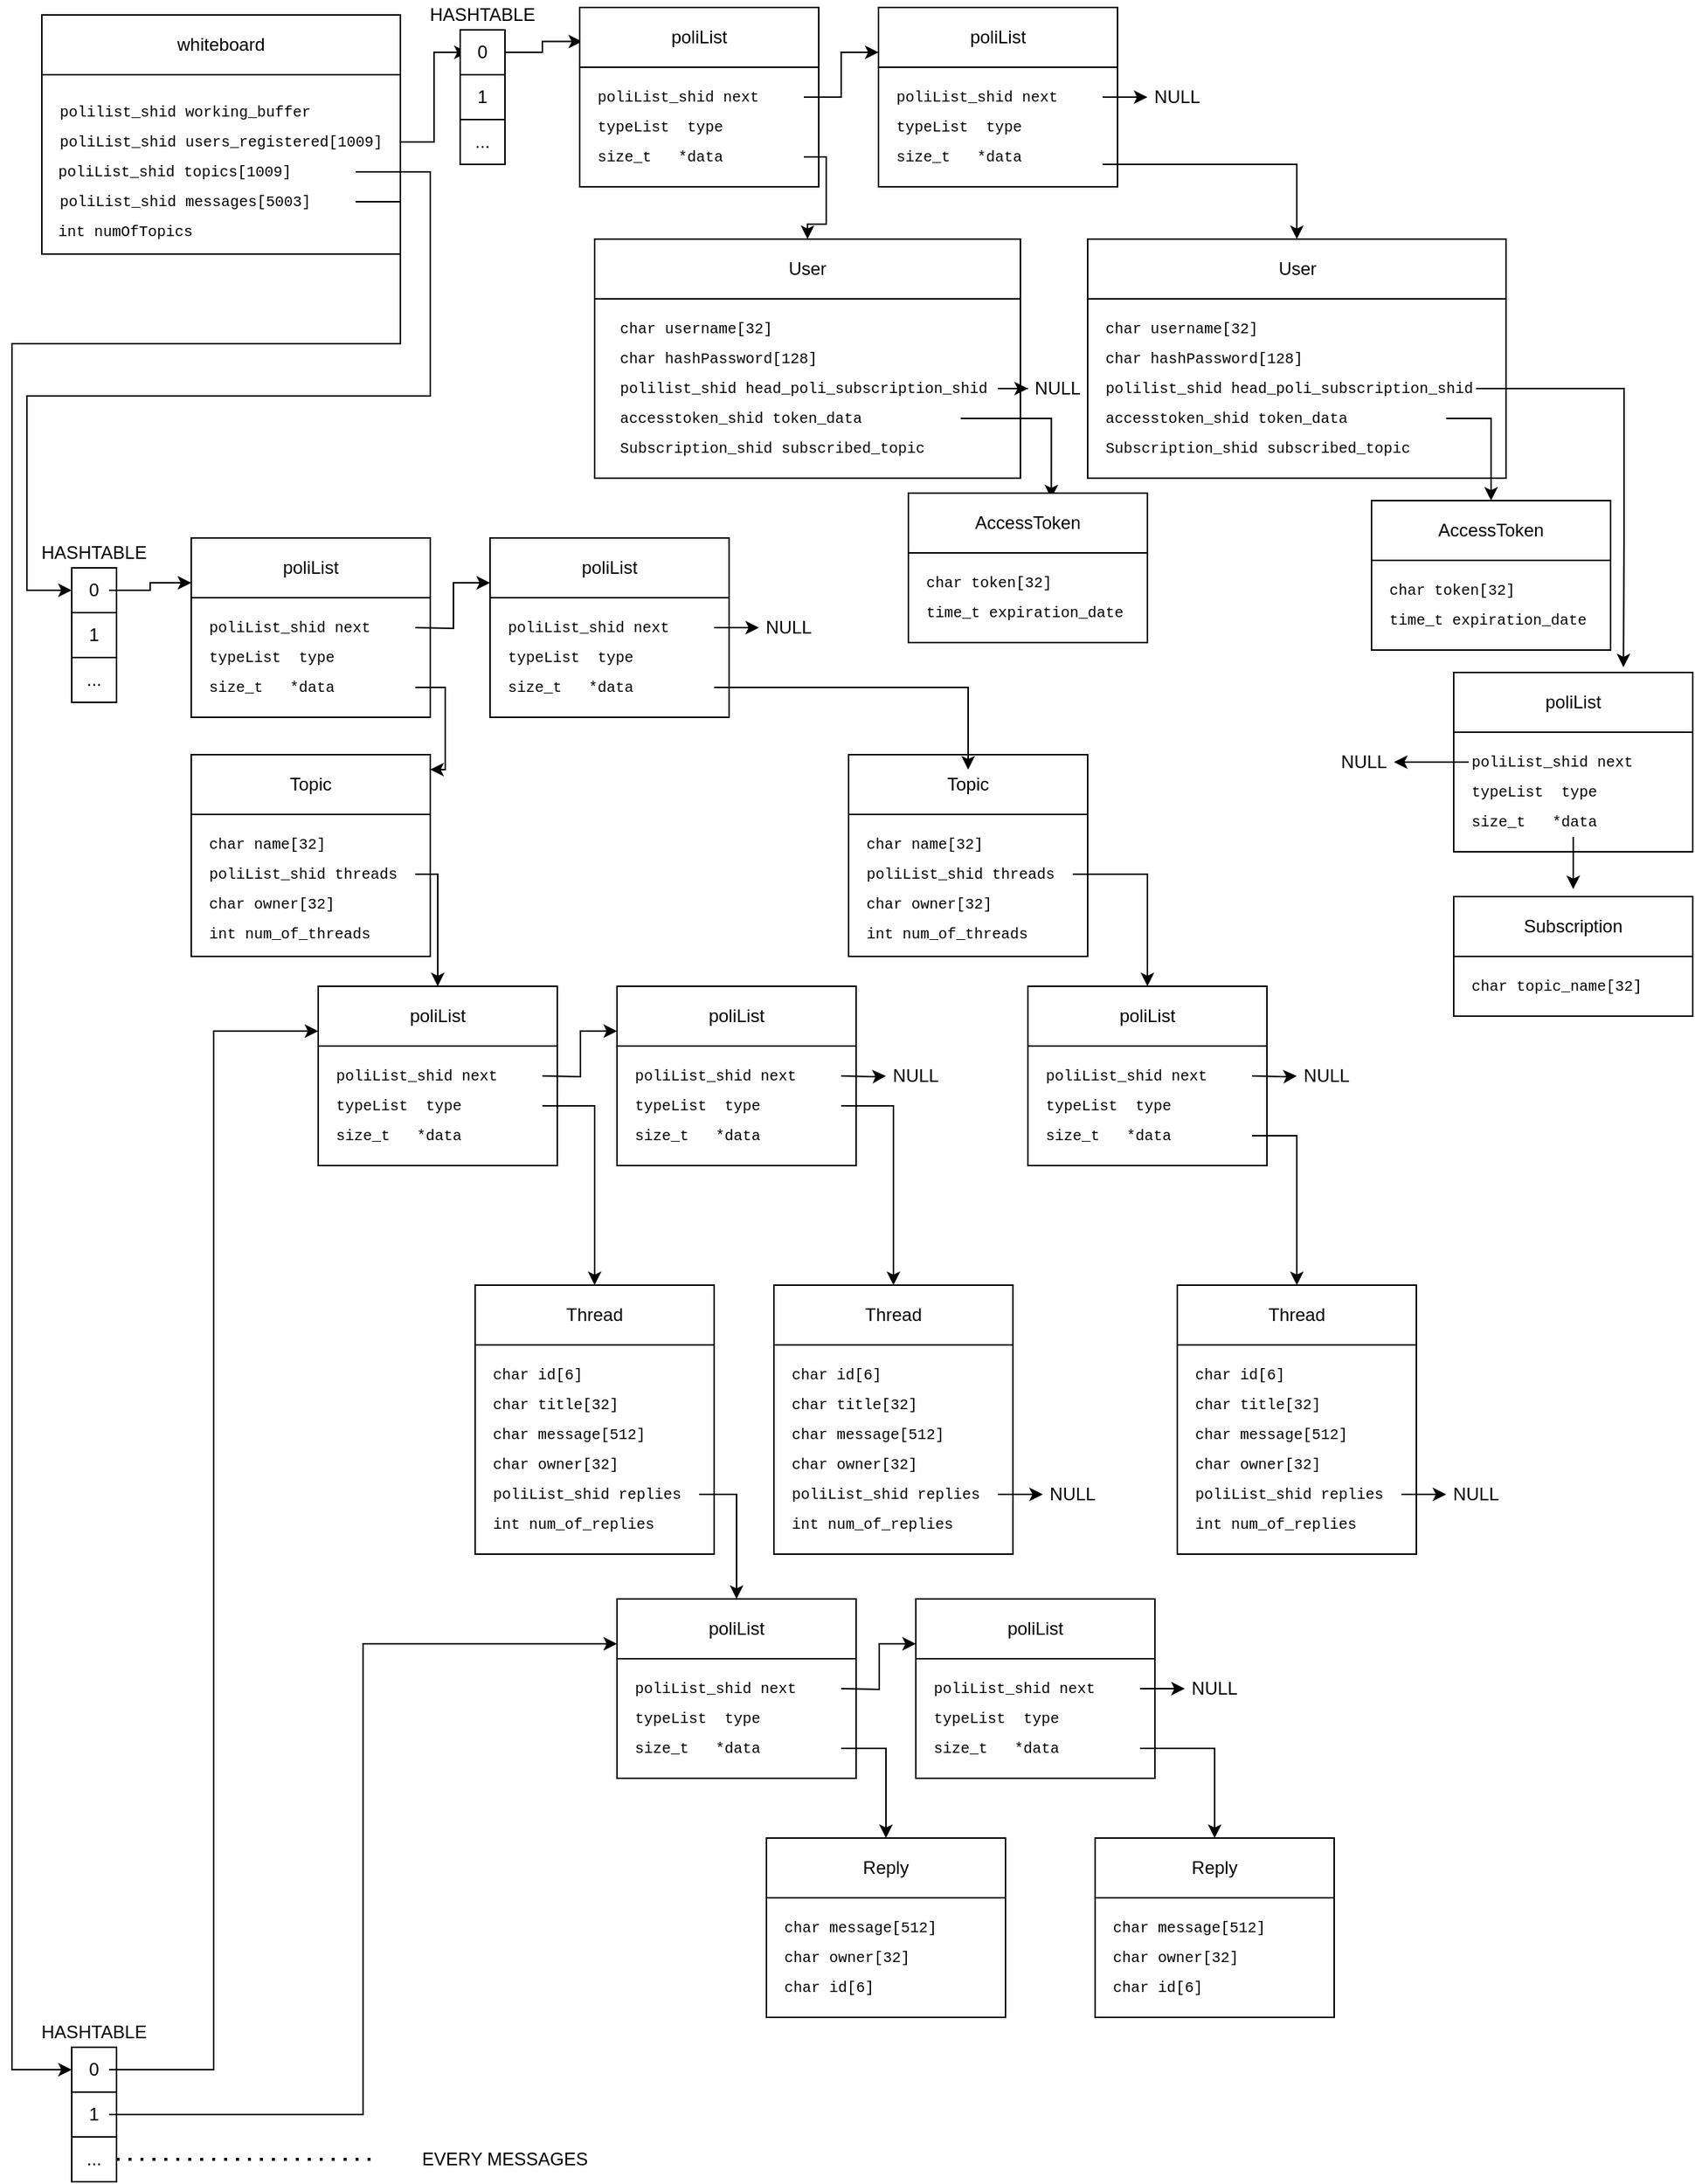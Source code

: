 <mxfile version="13.6.3" type="github">
  <diagram id="x2H2rwS_t7CD9y_j6QkQ" name="Page-1">
    <mxGraphModel dx="658" dy="352" grid="1" gridSize="10" guides="1" tooltips="1" connect="1" arrows="1" fold="1" page="1" pageScale="1" pageWidth="1169" pageHeight="827" math="0" shadow="0">
      <root>
        <mxCell id="0" />
        <mxCell id="1" parent="0" />
        <mxCell id="dxDq6lMlbhvPlnrW9h93-3" value="" style="rounded=0;whiteSpace=wrap;html=1;" parent="1" vertex="1">
          <mxGeometry x="40" y="30" width="240" height="160" as="geometry" />
        </mxCell>
        <mxCell id="dxDq6lMlbhvPlnrW9h93-7" value="whiteboard" style="text;html=1;strokeColor=none;fillColor=none;align=center;verticalAlign=middle;whiteSpace=wrap;rounded=0;" parent="1" vertex="1">
          <mxGeometry x="70" y="40" width="180" height="20" as="geometry" />
        </mxCell>
        <mxCell id="dxDq6lMlbhvPlnrW9h93-10" value="" style="rounded=0;whiteSpace=wrap;html=1;" parent="1" vertex="1">
          <mxGeometry x="40" y="70" width="240" height="120" as="geometry" />
        </mxCell>
        <mxCell id="dxDq6lMlbhvPlnrW9h93-31" style="edgeStyle=orthogonalEdgeStyle;rounded=0;orthogonalLoop=1;jettySize=auto;html=1;entryX=0;entryY=0.5;entryDx=0;entryDy=0;fontColor=#000000;" parent="1" source="dxDq6lMlbhvPlnrW9h93-11" target="dxDq6lMlbhvPlnrW9h93-19" edge="1">
          <mxGeometry relative="1" as="geometry" />
        </mxCell>
        <mxCell id="dxDq6lMlbhvPlnrW9h93-11" value="&lt;div style=&quot;font-family: &amp;#34;consolas&amp;#34; , &amp;#34;courier new&amp;#34; , monospace ; line-height: 24px&quot;&gt;&lt;font style=&quot;font-size: 10px&quot;&gt;poliList_shid users_registered[1009]&lt;/font&gt;&lt;/div&gt;" style="text;html=1;strokeColor=none;fillColor=none;align=left;verticalAlign=middle;whiteSpace=wrap;rounded=0;labelBackgroundColor=none;" parent="1" vertex="1">
          <mxGeometry x="50" y="105" width="230" height="20" as="geometry" />
        </mxCell>
        <mxCell id="dxDq6lMlbhvPlnrW9h93-32" style="edgeStyle=orthogonalEdgeStyle;rounded=0;orthogonalLoop=1;jettySize=auto;html=1;entryX=0;entryY=0.5;entryDx=0;entryDy=0;fontColor=#000000;" parent="1" source="dxDq6lMlbhvPlnrW9h93-14" target="dxDq6lMlbhvPlnrW9h93-23" edge="1">
          <mxGeometry relative="1" as="geometry">
            <Array as="points">
              <mxPoint x="300" y="135" />
              <mxPoint x="300" y="285" />
              <mxPoint x="30" y="285" />
              <mxPoint x="30" y="415" />
            </Array>
          </mxGeometry>
        </mxCell>
        <mxCell id="dxDq6lMlbhvPlnrW9h93-14" value="&lt;div style=&quot;font-family: &amp;#34;consolas&amp;#34; , &amp;#34;courier new&amp;#34; , monospace ; line-height: 24px&quot;&gt;&lt;font style=&quot;font-size: 10px&quot;&gt;poliList_shid topics[1009]&lt;/font&gt;&lt;/div&gt;" style="text;html=1;strokeColor=none;fillColor=none;align=left;verticalAlign=middle;whiteSpace=wrap;rounded=0;labelBackgroundColor=none;" parent="1" vertex="1">
          <mxGeometry x="49" y="125" width="201" height="20" as="geometry" />
        </mxCell>
        <mxCell id="nmqKnieHWT0LCc0bH5Zg-18" style="edgeStyle=orthogonalEdgeStyle;rounded=0;orthogonalLoop=1;jettySize=auto;html=1;entryX=0;entryY=0.5;entryDx=0;entryDy=0;fontColor=#000000;" parent="1" source="dxDq6lMlbhvPlnrW9h93-15" target="nmqKnieHWT0LCc0bH5Zg-11" edge="1">
          <mxGeometry relative="1" as="geometry">
            <Array as="points">
              <mxPoint x="280" y="155" />
              <mxPoint x="280" y="250" />
              <mxPoint x="20" y="250" />
              <mxPoint x="20" y="1405" />
            </Array>
          </mxGeometry>
        </mxCell>
        <mxCell id="dxDq6lMlbhvPlnrW9h93-15" value="&lt;div style=&quot;font-family: &amp;#34;consolas&amp;#34; , &amp;#34;courier new&amp;#34; , monospace ; line-height: 24px&quot;&gt;&lt;font style=&quot;font-size: 10px&quot;&gt;poliList_shid messages[5003]&lt;/font&gt;&lt;/div&gt;" style="text;html=1;strokeColor=none;fillColor=none;align=left;verticalAlign=middle;whiteSpace=wrap;rounded=0;labelBackgroundColor=none;" parent="1" vertex="1">
          <mxGeometry x="50" y="145" width="200" height="20" as="geometry" />
        </mxCell>
        <mxCell id="dxDq6lMlbhvPlnrW9h93-39" style="edgeStyle=orthogonalEdgeStyle;rounded=0;orthogonalLoop=1;jettySize=auto;html=1;entryX=0.01;entryY=0.19;entryDx=0;entryDy=0;entryPerimeter=0;fontColor=#000000;" parent="1" source="dxDq6lMlbhvPlnrW9h93-16" target="dxDq6lMlbhvPlnrW9h93-33" edge="1">
          <mxGeometry relative="1" as="geometry" />
        </mxCell>
        <mxCell id="dxDq6lMlbhvPlnrW9h93-16" value="" style="whiteSpace=wrap;html=1;aspect=fixed;labelBackgroundColor=none;fontColor=#000000;align=left;" parent="1" vertex="1">
          <mxGeometry x="320" y="40" width="30" height="30" as="geometry" />
        </mxCell>
        <mxCell id="dxDq6lMlbhvPlnrW9h93-17" value="" style="whiteSpace=wrap;html=1;aspect=fixed;labelBackgroundColor=none;fontColor=#000000;align=left;" parent="1" vertex="1">
          <mxGeometry x="320" y="70" width="30" height="30" as="geometry" />
        </mxCell>
        <mxCell id="dxDq6lMlbhvPlnrW9h93-18" value="" style="whiteSpace=wrap;html=1;aspect=fixed;labelBackgroundColor=none;fontColor=#000000;align=left;" parent="1" vertex="1">
          <mxGeometry x="320" y="100" width="30" height="30" as="geometry" />
        </mxCell>
        <mxCell id="dxDq6lMlbhvPlnrW9h93-19" value="0" style="text;html=1;strokeColor=none;fillColor=none;align=center;verticalAlign=middle;whiteSpace=wrap;rounded=0;labelBackgroundColor=none;fontColor=#000000;" parent="1" vertex="1">
          <mxGeometry x="325" y="45" width="20" height="20" as="geometry" />
        </mxCell>
        <mxCell id="dxDq6lMlbhvPlnrW9h93-20" value="1" style="text;html=1;strokeColor=none;fillColor=none;align=center;verticalAlign=middle;whiteSpace=wrap;rounded=0;labelBackgroundColor=none;fontColor=#000000;" parent="1" vertex="1">
          <mxGeometry x="325" y="75" width="20" height="20" as="geometry" />
        </mxCell>
        <mxCell id="dxDq6lMlbhvPlnrW9h93-22" value="..." style="text;html=1;strokeColor=none;fillColor=none;align=center;verticalAlign=middle;whiteSpace=wrap;rounded=0;labelBackgroundColor=none;fontColor=#000000;" parent="1" vertex="1">
          <mxGeometry x="325" y="105" width="20" height="20" as="geometry" />
        </mxCell>
        <mxCell id="dxDq6lMlbhvPlnrW9h93-23" value="" style="whiteSpace=wrap;html=1;aspect=fixed;labelBackgroundColor=none;fontColor=#000000;align=left;" parent="1" vertex="1">
          <mxGeometry x="60" y="400" width="30" height="30" as="geometry" />
        </mxCell>
        <mxCell id="dxDq6lMlbhvPlnrW9h93-24" value="" style="whiteSpace=wrap;html=1;aspect=fixed;labelBackgroundColor=none;fontColor=#000000;align=left;" parent="1" vertex="1">
          <mxGeometry x="60" y="430" width="30" height="30" as="geometry" />
        </mxCell>
        <mxCell id="dxDq6lMlbhvPlnrW9h93-25" value="" style="whiteSpace=wrap;html=1;aspect=fixed;labelBackgroundColor=none;fontColor=#000000;align=left;" parent="1" vertex="1">
          <mxGeometry x="60" y="460" width="30" height="30" as="geometry" />
        </mxCell>
        <mxCell id="dxDq6lMlbhvPlnrW9h93-94" style="edgeStyle=orthogonalEdgeStyle;rounded=0;orthogonalLoop=1;jettySize=auto;html=1;entryX=0;entryY=0.25;entryDx=0;entryDy=0;fontColor=#000000;" parent="1" source="dxDq6lMlbhvPlnrW9h93-26" target="dxDq6lMlbhvPlnrW9h93-79" edge="1">
          <mxGeometry relative="1" as="geometry" />
        </mxCell>
        <mxCell id="dxDq6lMlbhvPlnrW9h93-26" value="0" style="text;html=1;strokeColor=none;fillColor=none;align=center;verticalAlign=middle;whiteSpace=wrap;rounded=0;labelBackgroundColor=none;fontColor=#000000;" parent="1" vertex="1">
          <mxGeometry x="65" y="405" width="20" height="20" as="geometry" />
        </mxCell>
        <mxCell id="dxDq6lMlbhvPlnrW9h93-27" value="1" style="text;html=1;strokeColor=none;fillColor=none;align=center;verticalAlign=middle;whiteSpace=wrap;rounded=0;labelBackgroundColor=none;fontColor=#000000;" parent="1" vertex="1">
          <mxGeometry x="65" y="435" width="20" height="20" as="geometry" />
        </mxCell>
        <mxCell id="dxDq6lMlbhvPlnrW9h93-28" value="..." style="text;html=1;strokeColor=none;fillColor=none;align=center;verticalAlign=middle;whiteSpace=wrap;rounded=0;labelBackgroundColor=none;fontColor=#000000;" parent="1" vertex="1">
          <mxGeometry x="65" y="465" width="20" height="20" as="geometry" />
        </mxCell>
        <mxCell id="dxDq6lMlbhvPlnrW9h93-29" value="HASHTABLE" style="text;html=1;strokeColor=none;fillColor=none;align=center;verticalAlign=middle;whiteSpace=wrap;rounded=0;labelBackgroundColor=none;fontColor=#000000;" parent="1" vertex="1">
          <mxGeometry x="315" y="20" width="40" height="20" as="geometry" />
        </mxCell>
        <mxCell id="dxDq6lMlbhvPlnrW9h93-30" value="HASHTABLE" style="text;html=1;strokeColor=none;fillColor=none;align=center;verticalAlign=middle;whiteSpace=wrap;rounded=0;labelBackgroundColor=none;fontColor=#000000;" parent="1" vertex="1">
          <mxGeometry x="55" y="380" width="40" height="20" as="geometry" />
        </mxCell>
        <mxCell id="dxDq6lMlbhvPlnrW9h93-33" value="" style="rounded=0;whiteSpace=wrap;html=1;" parent="1" vertex="1">
          <mxGeometry x="400" y="25" width="160" height="120" as="geometry" />
        </mxCell>
        <mxCell id="dxDq6lMlbhvPlnrW9h93-34" value="poliList" style="text;html=1;strokeColor=none;fillColor=none;align=center;verticalAlign=middle;whiteSpace=wrap;rounded=0;" parent="1" vertex="1">
          <mxGeometry x="415" y="35" width="130" height="20" as="geometry" />
        </mxCell>
        <mxCell id="dxDq6lMlbhvPlnrW9h93-35" value="" style="rounded=0;whiteSpace=wrap;html=1;" parent="1" vertex="1">
          <mxGeometry x="400" y="65" width="160" height="80" as="geometry" />
        </mxCell>
        <mxCell id="dxDq6lMlbhvPlnrW9h93-46" style="edgeStyle=orthogonalEdgeStyle;rounded=0;orthogonalLoop=1;jettySize=auto;html=1;entryX=0;entryY=0.25;entryDx=0;entryDy=0;fontColor=#000000;" parent="1" source="dxDq6lMlbhvPlnrW9h93-36" target="dxDq6lMlbhvPlnrW9h93-40" edge="1">
          <mxGeometry relative="1" as="geometry" />
        </mxCell>
        <mxCell id="dxDq6lMlbhvPlnrW9h93-36" value="&lt;div style=&quot;font-family: &amp;#34;consolas&amp;#34; , &amp;#34;courier new&amp;#34; , monospace ; line-height: 24px&quot;&gt;&lt;font style=&quot;font-size: 10px&quot;&gt;poliList_shid next&lt;/font&gt;&lt;/div&gt;" style="text;html=1;strokeColor=none;fillColor=none;align=left;verticalAlign=middle;whiteSpace=wrap;rounded=0;labelBackgroundColor=none;" parent="1" vertex="1">
          <mxGeometry x="410" y="75" width="140" height="20" as="geometry" />
        </mxCell>
        <mxCell id="dxDq6lMlbhvPlnrW9h93-37" value="&lt;div style=&quot;font-family: &amp;#34;consolas&amp;#34; , &amp;#34;courier new&amp;#34; , monospace ; line-height: 24px&quot;&gt;&lt;font style=&quot;font-size: 10px&quot;&gt;typeList&amp;nbsp; type&lt;/font&gt;&lt;/div&gt;" style="text;html=1;strokeColor=none;fillColor=none;align=left;verticalAlign=middle;whiteSpace=wrap;rounded=0;labelBackgroundColor=none;" parent="1" vertex="1">
          <mxGeometry x="410" y="95" width="140" height="20" as="geometry" />
        </mxCell>
        <mxCell id="p704-677x3hHdmZUhiJE-42" style="edgeStyle=orthogonalEdgeStyle;rounded=0;orthogonalLoop=1;jettySize=auto;html=1;entryX=0.5;entryY=0;entryDx=0;entryDy=0;" parent="1" source="dxDq6lMlbhvPlnrW9h93-38" target="dxDq6lMlbhvPlnrW9h93-52" edge="1">
          <mxGeometry relative="1" as="geometry">
            <Array as="points">
              <mxPoint x="565" y="125" />
              <mxPoint x="565" y="170" />
              <mxPoint x="553" y="170" />
            </Array>
          </mxGeometry>
        </mxCell>
        <mxCell id="dxDq6lMlbhvPlnrW9h93-38" value="&lt;div style=&quot;font-family: &amp;#34;consolas&amp;#34; , &amp;#34;courier new&amp;#34; , monospace ; line-height: 24px&quot;&gt;&lt;font style=&quot;font-size: 10px&quot;&gt;size_t&amp;nbsp; &amp;nbsp;*data&lt;/font&gt;&lt;/div&gt;" style="text;html=1;strokeColor=none;fillColor=none;align=left;verticalAlign=middle;whiteSpace=wrap;rounded=0;labelBackgroundColor=none;" parent="1" vertex="1">
          <mxGeometry x="410" y="115" width="140" height="20" as="geometry" />
        </mxCell>
        <mxCell id="dxDq6lMlbhvPlnrW9h93-40" value="" style="rounded=0;whiteSpace=wrap;html=1;" parent="1" vertex="1">
          <mxGeometry x="600" y="25" width="160" height="120" as="geometry" />
        </mxCell>
        <mxCell id="dxDq6lMlbhvPlnrW9h93-41" value="poliList" style="text;html=1;strokeColor=none;fillColor=none;align=center;verticalAlign=middle;whiteSpace=wrap;rounded=0;" parent="1" vertex="1">
          <mxGeometry x="615" y="35" width="130" height="20" as="geometry" />
        </mxCell>
        <mxCell id="dxDq6lMlbhvPlnrW9h93-42" value="" style="rounded=0;whiteSpace=wrap;html=1;" parent="1" vertex="1">
          <mxGeometry x="600" y="65" width="160" height="80" as="geometry" />
        </mxCell>
        <mxCell id="dxDq6lMlbhvPlnrW9h93-49" style="edgeStyle=orthogonalEdgeStyle;rounded=0;orthogonalLoop=1;jettySize=auto;html=1;entryX=0;entryY=0.5;entryDx=0;entryDy=0;fontColor=#000000;" parent="1" source="dxDq6lMlbhvPlnrW9h93-43" target="dxDq6lMlbhvPlnrW9h93-47" edge="1">
          <mxGeometry relative="1" as="geometry" />
        </mxCell>
        <mxCell id="dxDq6lMlbhvPlnrW9h93-43" value="&lt;div style=&quot;font-family: &amp;#34;consolas&amp;#34; , &amp;#34;courier new&amp;#34; , monospace ; line-height: 24px&quot;&gt;&lt;font style=&quot;font-size: 10px&quot;&gt;poliList_shid next&lt;/font&gt;&lt;/div&gt;" style="text;html=1;strokeColor=none;fillColor=none;align=left;verticalAlign=middle;whiteSpace=wrap;rounded=0;labelBackgroundColor=none;" parent="1" vertex="1">
          <mxGeometry x="610" y="75" width="140" height="20" as="geometry" />
        </mxCell>
        <mxCell id="dxDq6lMlbhvPlnrW9h93-44" value="&lt;div style=&quot;font-family: &amp;#34;consolas&amp;#34; , &amp;#34;courier new&amp;#34; , monospace ; line-height: 24px&quot;&gt;&lt;font style=&quot;font-size: 10px&quot;&gt;typeList&amp;nbsp; type&lt;/font&gt;&lt;/div&gt;" style="text;html=1;strokeColor=none;fillColor=none;align=left;verticalAlign=middle;whiteSpace=wrap;rounded=0;labelBackgroundColor=none;" parent="1" vertex="1">
          <mxGeometry x="610" y="95" width="140" height="20" as="geometry" />
        </mxCell>
        <mxCell id="p704-677x3hHdmZUhiJE-11" style="edgeStyle=orthogonalEdgeStyle;rounded=0;orthogonalLoop=1;jettySize=auto;html=1;entryX=0.5;entryY=0;entryDx=0;entryDy=0;" parent="1" source="dxDq6lMlbhvPlnrW9h93-45" target="p704-677x3hHdmZUhiJE-3" edge="1">
          <mxGeometry relative="1" as="geometry">
            <Array as="points">
              <mxPoint x="880" y="130" />
            </Array>
          </mxGeometry>
        </mxCell>
        <mxCell id="dxDq6lMlbhvPlnrW9h93-45" value="&lt;div style=&quot;font-family: &amp;#34;consolas&amp;#34; , &amp;#34;courier new&amp;#34; , monospace ; line-height: 24px&quot;&gt;&lt;font style=&quot;font-size: 10px&quot;&gt;size_t&amp;nbsp; &amp;nbsp;*data&lt;/font&gt;&lt;/div&gt;" style="text;html=1;strokeColor=none;fillColor=none;align=left;verticalAlign=middle;whiteSpace=wrap;rounded=0;labelBackgroundColor=none;" parent="1" vertex="1">
          <mxGeometry x="610" y="115" width="140" height="20" as="geometry" />
        </mxCell>
        <mxCell id="dxDq6lMlbhvPlnrW9h93-47" value="NULL" style="text;html=1;strokeColor=none;fillColor=none;align=center;verticalAlign=middle;whiteSpace=wrap;rounded=0;labelBackgroundColor=none;fontColor=#000000;" parent="1" vertex="1">
          <mxGeometry x="780" y="75" width="40" height="20" as="geometry" />
        </mxCell>
        <mxCell id="dxDq6lMlbhvPlnrW9h93-52" value="" style="rounded=0;whiteSpace=wrap;html=1;" parent="1" vertex="1">
          <mxGeometry x="410" y="180" width="285" height="120" as="geometry" />
        </mxCell>
        <mxCell id="dxDq6lMlbhvPlnrW9h93-53" value="User" style="text;html=1;strokeColor=none;fillColor=none;align=center;verticalAlign=middle;whiteSpace=wrap;rounded=0;" parent="1" vertex="1">
          <mxGeometry x="435" y="190" width="235" height="20" as="geometry" />
        </mxCell>
        <mxCell id="dxDq6lMlbhvPlnrW9h93-54" value="" style="rounded=0;whiteSpace=wrap;html=1;" parent="1" vertex="1">
          <mxGeometry x="410" y="220" width="285" height="120" as="geometry" />
        </mxCell>
        <mxCell id="dxDq6lMlbhvPlnrW9h93-55" value="&lt;div style=&quot;font-family: &amp;#34;consolas&amp;#34; , &amp;#34;courier new&amp;#34; , monospace ; line-height: 24px&quot;&gt;&lt;font style=&quot;font-size: 10px&quot;&gt;char username[32]&lt;/font&gt;&lt;/div&gt;" style="text;html=1;strokeColor=none;fillColor=none;align=left;verticalAlign=middle;whiteSpace=wrap;rounded=0;labelBackgroundColor=none;" parent="1" vertex="1">
          <mxGeometry x="425" y="230" width="140" height="20" as="geometry" />
        </mxCell>
        <mxCell id="dxDq6lMlbhvPlnrW9h93-56" value="&lt;div style=&quot;font-family: &amp;#34;consolas&amp;#34; , &amp;#34;courier new&amp;#34; , monospace ; line-height: 24px&quot;&gt;&lt;font style=&quot;font-size: 10px&quot;&gt;char hashPassword[128]&lt;/font&gt;&lt;/div&gt;" style="text;html=1;strokeColor=none;fillColor=none;align=left;verticalAlign=middle;whiteSpace=wrap;rounded=0;labelBackgroundColor=none;" parent="1" vertex="1">
          <mxGeometry x="425" y="250" width="140" height="20" as="geometry" />
        </mxCell>
        <mxCell id="p704-677x3hHdmZUhiJE-49" style="edgeStyle=orthogonalEdgeStyle;rounded=0;orthogonalLoop=1;jettySize=auto;html=1;" parent="1" source="dxDq6lMlbhvPlnrW9h93-57" target="p704-677x3hHdmZUhiJE-46" edge="1">
          <mxGeometry relative="1" as="geometry" />
        </mxCell>
        <mxCell id="dxDq6lMlbhvPlnrW9h93-57" value="&lt;div style=&quot;font-family: &amp;#34;consolas&amp;#34; , &amp;#34;courier new&amp;#34; , monospace ; line-height: 24px&quot;&gt;&lt;font style=&quot;font-size: 10px&quot;&gt;polilist_shid head_poli_subscription_shid&lt;/font&gt;&lt;/div&gt;" style="text;html=1;strokeColor=none;fillColor=none;align=left;verticalAlign=middle;whiteSpace=wrap;rounded=0;labelBackgroundColor=none;" parent="1" vertex="1">
          <mxGeometry x="425" y="270" width="255" height="20" as="geometry" />
        </mxCell>
        <mxCell id="dxDq6lMlbhvPlnrW9h93-66" value="" style="rounded=0;whiteSpace=wrap;html=1;" parent="1" vertex="1">
          <mxGeometry x="580" y="525" width="160" height="120" as="geometry" />
        </mxCell>
        <mxCell id="dxDq6lMlbhvPlnrW9h93-67" value="Topic" style="text;html=1;strokeColor=none;fillColor=none;align=center;verticalAlign=middle;whiteSpace=wrap;rounded=0;" parent="1" vertex="1">
          <mxGeometry x="595" y="535" width="130" height="20" as="geometry" />
        </mxCell>
        <mxCell id="dxDq6lMlbhvPlnrW9h93-68" value="" style="rounded=0;whiteSpace=wrap;html=1;" parent="1" vertex="1">
          <mxGeometry x="580" y="565" width="160" height="95" as="geometry" />
        </mxCell>
        <mxCell id="dxDq6lMlbhvPlnrW9h93-69" value="&lt;div style=&quot;font-family: &amp;#34;consolas&amp;#34; , &amp;#34;courier new&amp;#34; , monospace ; line-height: 24px&quot;&gt;&lt;font style=&quot;font-size: 10px&quot;&gt;char name[32]&lt;/font&gt;&lt;/div&gt;" style="text;html=1;strokeColor=none;fillColor=none;align=left;verticalAlign=middle;whiteSpace=wrap;rounded=0;labelBackgroundColor=none;" parent="1" vertex="1">
          <mxGeometry x="590" y="575" width="140" height="20" as="geometry" />
        </mxCell>
        <mxCell id="dxDq6lMlbhvPlnrW9h93-208" style="edgeStyle=orthogonalEdgeStyle;rounded=0;orthogonalLoop=1;jettySize=auto;html=1;entryX=0.5;entryY=0;entryDx=0;entryDy=0;fontColor=#000000;" parent="1" target="dxDq6lMlbhvPlnrW9h93-115" edge="1">
          <mxGeometry relative="1" as="geometry">
            <Array as="points">
              <mxPoint x="780" y="605" />
            </Array>
            <mxPoint x="730" y="605" as="sourcePoint" />
          </mxGeometry>
        </mxCell>
        <mxCell id="dxDq6lMlbhvPlnrW9h93-71" value="&lt;div style=&quot;font-family: &amp;#34;consolas&amp;#34; , &amp;#34;courier new&amp;#34; , monospace ; line-height: 24px&quot;&gt;&lt;font style=&quot;font-size: 10px&quot;&gt;char owner[32]&lt;/font&gt;&lt;/div&gt;" style="text;html=1;strokeColor=none;fillColor=none;align=left;verticalAlign=middle;whiteSpace=wrap;rounded=0;labelBackgroundColor=none;" parent="1" vertex="1">
          <mxGeometry x="590" y="615" width="140" height="20" as="geometry" />
        </mxCell>
        <mxCell id="dxDq6lMlbhvPlnrW9h93-73" value="" style="rounded=0;whiteSpace=wrap;html=1;" parent="1" vertex="1">
          <mxGeometry x="140" y="525" width="160" height="120" as="geometry" />
        </mxCell>
        <mxCell id="dxDq6lMlbhvPlnrW9h93-74" value="Topic" style="text;html=1;strokeColor=none;fillColor=none;align=center;verticalAlign=middle;whiteSpace=wrap;rounded=0;" parent="1" vertex="1">
          <mxGeometry x="155" y="535" width="130" height="20" as="geometry" />
        </mxCell>
        <mxCell id="dxDq6lMlbhvPlnrW9h93-75" value="" style="rounded=0;whiteSpace=wrap;html=1;" parent="1" vertex="1">
          <mxGeometry x="140" y="565" width="160" height="95" as="geometry" />
        </mxCell>
        <mxCell id="dxDq6lMlbhvPlnrW9h93-76" value="&lt;div style=&quot;font-family: &amp;#34;consolas&amp;#34; , &amp;#34;courier new&amp;#34; , monospace ; line-height: 24px&quot;&gt;&lt;font style=&quot;font-size: 10px&quot;&gt;char name[32]&lt;/font&gt;&lt;/div&gt;" style="text;html=1;strokeColor=none;fillColor=none;align=left;verticalAlign=middle;whiteSpace=wrap;rounded=0;labelBackgroundColor=none;" parent="1" vertex="1">
          <mxGeometry x="150" y="575" width="140" height="20" as="geometry" />
        </mxCell>
        <mxCell id="dxDq6lMlbhvPlnrW9h93-204" style="edgeStyle=orthogonalEdgeStyle;rounded=0;orthogonalLoop=1;jettySize=auto;html=1;fontColor=#000000;" parent="1" source="dxDq6lMlbhvPlnrW9h93-77" target="dxDq6lMlbhvPlnrW9h93-99" edge="1">
          <mxGeometry relative="1" as="geometry">
            <Array as="points">
              <mxPoint x="305" y="605" />
            </Array>
          </mxGeometry>
        </mxCell>
        <mxCell id="dxDq6lMlbhvPlnrW9h93-77" value="&lt;div style=&quot;font-family: &amp;#34;consolas&amp;#34; , &amp;#34;courier new&amp;#34; , monospace ; line-height: 24px&quot;&gt;&lt;font style=&quot;font-size: 10px&quot;&gt;poliList_shid threads&lt;/font&gt;&lt;/div&gt;" style="text;html=1;strokeColor=none;fillColor=none;align=left;verticalAlign=middle;whiteSpace=wrap;rounded=0;labelBackgroundColor=none;" parent="1" vertex="1">
          <mxGeometry x="150" y="595" width="140" height="20" as="geometry" />
        </mxCell>
        <mxCell id="dxDq6lMlbhvPlnrW9h93-78" value="&lt;div style=&quot;font-family: &amp;#34;consolas&amp;#34; , &amp;#34;courier new&amp;#34; , monospace ; line-height: 24px&quot;&gt;&lt;font style=&quot;font-size: 10px&quot;&gt;char owner[32]&lt;/font&gt;&lt;/div&gt;" style="text;html=1;strokeColor=none;fillColor=none;align=left;verticalAlign=middle;whiteSpace=wrap;rounded=0;labelBackgroundColor=none;" parent="1" vertex="1">
          <mxGeometry x="150" y="615" width="140" height="20" as="geometry" />
        </mxCell>
        <mxCell id="dxDq6lMlbhvPlnrW9h93-79" value="" style="rounded=0;whiteSpace=wrap;html=1;" parent="1" vertex="1">
          <mxGeometry x="140" y="380" width="160" height="120" as="geometry" />
        </mxCell>
        <mxCell id="dxDq6lMlbhvPlnrW9h93-80" value="poliList" style="text;html=1;strokeColor=none;fillColor=none;align=center;verticalAlign=middle;whiteSpace=wrap;rounded=0;" parent="1" vertex="1">
          <mxGeometry x="155" y="390" width="130" height="20" as="geometry" />
        </mxCell>
        <mxCell id="dxDq6lMlbhvPlnrW9h93-81" value="" style="rounded=0;whiteSpace=wrap;html=1;" parent="1" vertex="1">
          <mxGeometry x="140" y="420" width="160" height="80" as="geometry" />
        </mxCell>
        <mxCell id="dxDq6lMlbhvPlnrW9h93-82" style="edgeStyle=orthogonalEdgeStyle;rounded=0;orthogonalLoop=1;jettySize=auto;html=1;entryX=0;entryY=0.25;entryDx=0;entryDy=0;fontColor=#000000;" parent="1" target="dxDq6lMlbhvPlnrW9h93-86" edge="1">
          <mxGeometry relative="1" as="geometry">
            <mxPoint x="290" y="440" as="sourcePoint" />
          </mxGeometry>
        </mxCell>
        <mxCell id="dxDq6lMlbhvPlnrW9h93-84" value="&lt;div style=&quot;font-family: &amp;#34;consolas&amp;#34; , &amp;#34;courier new&amp;#34; , monospace ; line-height: 24px&quot;&gt;&lt;font style=&quot;font-size: 10px&quot;&gt;typeList&amp;nbsp; type&lt;/font&gt;&lt;/div&gt;" style="text;html=1;strokeColor=none;fillColor=none;align=left;verticalAlign=middle;whiteSpace=wrap;rounded=0;labelBackgroundColor=none;" parent="1" vertex="1">
          <mxGeometry x="150" y="450" width="140" height="20" as="geometry" />
        </mxCell>
        <mxCell id="dxDq6lMlbhvPlnrW9h93-98" style="edgeStyle=orthogonalEdgeStyle;rounded=0;orthogonalLoop=1;jettySize=auto;html=1;fontColor=#000000;" parent="1" source="dxDq6lMlbhvPlnrW9h93-85" edge="1">
          <mxGeometry relative="1" as="geometry">
            <mxPoint x="300" y="535" as="targetPoint" />
            <Array as="points">
              <mxPoint x="310" y="480" />
              <mxPoint x="310" y="535" />
            </Array>
          </mxGeometry>
        </mxCell>
        <mxCell id="dxDq6lMlbhvPlnrW9h93-85" value="&lt;div style=&quot;font-family: &amp;#34;consolas&amp;#34; , &amp;#34;courier new&amp;#34; , monospace ; line-height: 24px&quot;&gt;&lt;font style=&quot;font-size: 10px&quot;&gt;size_t&amp;nbsp; &amp;nbsp;*data&lt;/font&gt;&lt;/div&gt;" style="text;html=1;strokeColor=none;fillColor=none;align=left;verticalAlign=middle;whiteSpace=wrap;rounded=0;labelBackgroundColor=none;" parent="1" vertex="1">
          <mxGeometry x="150" y="470" width="140" height="20" as="geometry" />
        </mxCell>
        <mxCell id="dxDq6lMlbhvPlnrW9h93-86" value="" style="rounded=0;whiteSpace=wrap;html=1;" parent="1" vertex="1">
          <mxGeometry x="340" y="380" width="160" height="120" as="geometry" />
        </mxCell>
        <mxCell id="dxDq6lMlbhvPlnrW9h93-87" value="poliList" style="text;html=1;strokeColor=none;fillColor=none;align=center;verticalAlign=middle;whiteSpace=wrap;rounded=0;" parent="1" vertex="1">
          <mxGeometry x="355" y="390" width="130" height="20" as="geometry" />
        </mxCell>
        <mxCell id="dxDq6lMlbhvPlnrW9h93-88" value="" style="rounded=0;whiteSpace=wrap;html=1;" parent="1" vertex="1">
          <mxGeometry x="340" y="420" width="160" height="80" as="geometry" />
        </mxCell>
        <mxCell id="dxDq6lMlbhvPlnrW9h93-89" style="edgeStyle=orthogonalEdgeStyle;rounded=0;orthogonalLoop=1;jettySize=auto;html=1;entryX=0;entryY=0.5;entryDx=0;entryDy=0;fontColor=#000000;" parent="1" target="dxDq6lMlbhvPlnrW9h93-93" edge="1">
          <mxGeometry relative="1" as="geometry">
            <mxPoint x="490" y="440" as="sourcePoint" />
          </mxGeometry>
        </mxCell>
        <mxCell id="dxDq6lMlbhvPlnrW9h93-91" value="&lt;div style=&quot;font-family: &amp;#34;consolas&amp;#34; , &amp;#34;courier new&amp;#34; , monospace ; line-height: 24px&quot;&gt;&lt;font style=&quot;font-size: 10px&quot;&gt;typeList&amp;nbsp; type&lt;/font&gt;&lt;/div&gt;" style="text;html=1;strokeColor=none;fillColor=none;align=left;verticalAlign=middle;whiteSpace=wrap;rounded=0;labelBackgroundColor=none;" parent="1" vertex="1">
          <mxGeometry x="350" y="450" width="140" height="20" as="geometry" />
        </mxCell>
        <mxCell id="dxDq6lMlbhvPlnrW9h93-97" style="edgeStyle=orthogonalEdgeStyle;rounded=0;orthogonalLoop=1;jettySize=auto;html=1;entryX=0.5;entryY=0;entryDx=0;entryDy=0;fontColor=#000000;" parent="1" source="dxDq6lMlbhvPlnrW9h93-92" target="dxDq6lMlbhvPlnrW9h93-67" edge="1">
          <mxGeometry relative="1" as="geometry" />
        </mxCell>
        <mxCell id="dxDq6lMlbhvPlnrW9h93-92" value="&lt;div style=&quot;font-family: &amp;#34;consolas&amp;#34; , &amp;#34;courier new&amp;#34; , monospace ; line-height: 24px&quot;&gt;&lt;font style=&quot;font-size: 10px&quot;&gt;size_t&amp;nbsp; &amp;nbsp;*data&lt;/font&gt;&lt;/div&gt;" style="text;html=1;strokeColor=none;fillColor=none;align=left;verticalAlign=middle;whiteSpace=wrap;rounded=0;labelBackgroundColor=none;" parent="1" vertex="1">
          <mxGeometry x="350" y="470" width="140" height="20" as="geometry" />
        </mxCell>
        <mxCell id="dxDq6lMlbhvPlnrW9h93-93" value="NULL" style="text;html=1;strokeColor=none;fillColor=none;align=center;verticalAlign=middle;whiteSpace=wrap;rounded=0;labelBackgroundColor=none;fontColor=#000000;" parent="1" vertex="1">
          <mxGeometry x="520" y="430" width="40" height="20" as="geometry" />
        </mxCell>
        <mxCell id="dxDq6lMlbhvPlnrW9h93-99" value="" style="rounded=0;whiteSpace=wrap;html=1;" parent="1" vertex="1">
          <mxGeometry x="225" y="680" width="160" height="120" as="geometry" />
        </mxCell>
        <mxCell id="dxDq6lMlbhvPlnrW9h93-100" value="poliList" style="text;html=1;strokeColor=none;fillColor=none;align=center;verticalAlign=middle;whiteSpace=wrap;rounded=0;" parent="1" vertex="1">
          <mxGeometry x="240" y="690" width="130" height="20" as="geometry" />
        </mxCell>
        <mxCell id="dxDq6lMlbhvPlnrW9h93-101" value="" style="rounded=0;whiteSpace=wrap;html=1;" parent="1" vertex="1">
          <mxGeometry x="225" y="720" width="160" height="80" as="geometry" />
        </mxCell>
        <mxCell id="dxDq6lMlbhvPlnrW9h93-112" style="edgeStyle=orthogonalEdgeStyle;rounded=0;orthogonalLoop=1;jettySize=auto;html=1;entryX=0;entryY=0.25;entryDx=0;entryDy=0;fontColor=#000000;" parent="1" target="dxDq6lMlbhvPlnrW9h93-106" edge="1">
          <mxGeometry relative="1" as="geometry">
            <mxPoint x="375" y="740" as="sourcePoint" />
          </mxGeometry>
        </mxCell>
        <mxCell id="dxDq6lMlbhvPlnrW9h93-205" style="edgeStyle=orthogonalEdgeStyle;rounded=0;orthogonalLoop=1;jettySize=auto;html=1;entryX=0.5;entryY=0;entryDx=0;entryDy=0;fontColor=#000000;" parent="1" source="dxDq6lMlbhvPlnrW9h93-103" target="dxDq6lMlbhvPlnrW9h93-131" edge="1">
          <mxGeometry relative="1" as="geometry">
            <Array as="points">
              <mxPoint x="410" y="760" />
            </Array>
          </mxGeometry>
        </mxCell>
        <mxCell id="dxDq6lMlbhvPlnrW9h93-103" value="&lt;div style=&quot;font-family: &amp;#34;consolas&amp;#34; , &amp;#34;courier new&amp;#34; , monospace ; line-height: 24px&quot;&gt;&lt;font style=&quot;font-size: 10px&quot;&gt;typeList&amp;nbsp; type&lt;/font&gt;&lt;/div&gt;" style="text;html=1;strokeColor=none;fillColor=none;align=left;verticalAlign=middle;whiteSpace=wrap;rounded=0;labelBackgroundColor=none;" parent="1" vertex="1">
          <mxGeometry x="235" y="750" width="140" height="20" as="geometry" />
        </mxCell>
        <mxCell id="dxDq6lMlbhvPlnrW9h93-104" value="&lt;div style=&quot;font-family: &amp;#34;consolas&amp;#34; , &amp;#34;courier new&amp;#34; , monospace ; line-height: 24px&quot;&gt;&lt;font style=&quot;font-size: 10px&quot;&gt;size_t&amp;nbsp; &amp;nbsp;*data&lt;/font&gt;&lt;/div&gt;" style="text;html=1;strokeColor=none;fillColor=none;align=left;verticalAlign=middle;whiteSpace=wrap;rounded=0;labelBackgroundColor=none;" parent="1" vertex="1">
          <mxGeometry x="235" y="770" width="140" height="20" as="geometry" />
        </mxCell>
        <mxCell id="dxDq6lMlbhvPlnrW9h93-106" value="" style="rounded=0;whiteSpace=wrap;html=1;" parent="1" vertex="1">
          <mxGeometry x="425" y="680" width="160" height="120" as="geometry" />
        </mxCell>
        <mxCell id="dxDq6lMlbhvPlnrW9h93-107" value="poliList" style="text;html=1;strokeColor=none;fillColor=none;align=center;verticalAlign=middle;whiteSpace=wrap;rounded=0;" parent="1" vertex="1">
          <mxGeometry x="440" y="690" width="130" height="20" as="geometry" />
        </mxCell>
        <mxCell id="dxDq6lMlbhvPlnrW9h93-108" value="" style="rounded=0;whiteSpace=wrap;html=1;" parent="1" vertex="1">
          <mxGeometry x="425" y="720" width="160" height="80" as="geometry" />
        </mxCell>
        <mxCell id="dxDq6lMlbhvPlnrW9h93-114" style="edgeStyle=orthogonalEdgeStyle;rounded=0;orthogonalLoop=1;jettySize=auto;html=1;fontColor=#000000;" parent="1" target="dxDq6lMlbhvPlnrW9h93-113" edge="1">
          <mxGeometry relative="1" as="geometry">
            <mxPoint x="575" y="740" as="sourcePoint" />
          </mxGeometry>
        </mxCell>
        <mxCell id="dxDq6lMlbhvPlnrW9h93-206" style="edgeStyle=orthogonalEdgeStyle;rounded=0;orthogonalLoop=1;jettySize=auto;html=1;entryX=0.5;entryY=0;entryDx=0;entryDy=0;fontColor=#000000;" parent="1" source="dxDq6lMlbhvPlnrW9h93-110" target="dxDq6lMlbhvPlnrW9h93-139" edge="1">
          <mxGeometry relative="1" as="geometry">
            <Array as="points">
              <mxPoint x="610" y="760" />
            </Array>
          </mxGeometry>
        </mxCell>
        <mxCell id="dxDq6lMlbhvPlnrW9h93-110" value="&lt;div style=&quot;font-family: &amp;#34;consolas&amp;#34; , &amp;#34;courier new&amp;#34; , monospace ; line-height: 24px&quot;&gt;&lt;font style=&quot;font-size: 10px&quot;&gt;typeList&amp;nbsp; type&lt;/font&gt;&lt;/div&gt;" style="text;html=1;strokeColor=none;fillColor=none;align=left;verticalAlign=middle;whiteSpace=wrap;rounded=0;labelBackgroundColor=none;" parent="1" vertex="1">
          <mxGeometry x="435" y="750" width="140" height="20" as="geometry" />
        </mxCell>
        <mxCell id="dxDq6lMlbhvPlnrW9h93-111" value="&lt;div style=&quot;font-family: &amp;#34;consolas&amp;#34; , &amp;#34;courier new&amp;#34; , monospace ; line-height: 24px&quot;&gt;&lt;font style=&quot;font-size: 10px&quot;&gt;size_t&amp;nbsp; &amp;nbsp;*data&lt;/font&gt;&lt;/div&gt;" style="text;html=1;strokeColor=none;fillColor=none;align=left;verticalAlign=middle;whiteSpace=wrap;rounded=0;labelBackgroundColor=none;" parent="1" vertex="1">
          <mxGeometry x="435" y="770" width="140" height="20" as="geometry" />
        </mxCell>
        <mxCell id="dxDq6lMlbhvPlnrW9h93-113" value="NULL" style="text;html=1;strokeColor=none;fillColor=none;align=center;verticalAlign=middle;whiteSpace=wrap;rounded=0;labelBackgroundColor=none;fontColor=#000000;" parent="1" vertex="1">
          <mxGeometry x="605" y="730" width="40" height="20" as="geometry" />
        </mxCell>
        <mxCell id="dxDq6lMlbhvPlnrW9h93-115" value="" style="rounded=0;whiteSpace=wrap;html=1;" parent="1" vertex="1">
          <mxGeometry x="700" y="680" width="160" height="120" as="geometry" />
        </mxCell>
        <mxCell id="dxDq6lMlbhvPlnrW9h93-116" value="poliList" style="text;html=1;strokeColor=none;fillColor=none;align=center;verticalAlign=middle;whiteSpace=wrap;rounded=0;" parent="1" vertex="1">
          <mxGeometry x="715" y="690" width="130" height="20" as="geometry" />
        </mxCell>
        <mxCell id="dxDq6lMlbhvPlnrW9h93-117" value="" style="rounded=0;whiteSpace=wrap;html=1;" parent="1" vertex="1">
          <mxGeometry x="700" y="720" width="160" height="80" as="geometry" />
        </mxCell>
        <mxCell id="dxDq6lMlbhvPlnrW9h93-209" style="edgeStyle=orthogonalEdgeStyle;rounded=0;orthogonalLoop=1;jettySize=auto;html=1;fontColor=#000000;" parent="1" target="dxDq6lMlbhvPlnrW9h93-129" edge="1">
          <mxGeometry relative="1" as="geometry">
            <mxPoint x="850" y="740" as="sourcePoint" />
          </mxGeometry>
        </mxCell>
        <mxCell id="dxDq6lMlbhvPlnrW9h93-120" value="&lt;div style=&quot;font-family: &amp;#34;consolas&amp;#34; , &amp;#34;courier new&amp;#34; , monospace ; line-height: 24px&quot;&gt;&lt;font style=&quot;font-size: 10px&quot;&gt;typeList&amp;nbsp; type&lt;/font&gt;&lt;/div&gt;" style="text;html=1;strokeColor=none;fillColor=none;align=left;verticalAlign=middle;whiteSpace=wrap;rounded=0;labelBackgroundColor=none;" parent="1" vertex="1">
          <mxGeometry x="710" y="750" width="140" height="20" as="geometry" />
        </mxCell>
        <mxCell id="dxDq6lMlbhvPlnrW9h93-165" style="edgeStyle=orthogonalEdgeStyle;rounded=0;orthogonalLoop=1;jettySize=auto;html=1;entryX=0.5;entryY=0;entryDx=0;entryDy=0;fontColor=#000000;" parent="1" source="dxDq6lMlbhvPlnrW9h93-121" target="dxDq6lMlbhvPlnrW9h93-149" edge="1">
          <mxGeometry relative="1" as="geometry">
            <Array as="points">
              <mxPoint x="880" y="780" />
            </Array>
          </mxGeometry>
        </mxCell>
        <mxCell id="dxDq6lMlbhvPlnrW9h93-121" value="&lt;div style=&quot;font-family: &amp;#34;consolas&amp;#34; , &amp;#34;courier new&amp;#34; , monospace ; line-height: 24px&quot;&gt;&lt;font style=&quot;font-size: 10px&quot;&gt;size_t&amp;nbsp; &amp;nbsp;*data&lt;/font&gt;&lt;/div&gt;" style="text;html=1;strokeColor=none;fillColor=none;align=left;verticalAlign=middle;whiteSpace=wrap;rounded=0;labelBackgroundColor=none;" parent="1" vertex="1">
          <mxGeometry x="710" y="770" width="140" height="20" as="geometry" />
        </mxCell>
        <mxCell id="dxDq6lMlbhvPlnrW9h93-129" value="NULL" style="text;html=1;strokeColor=none;fillColor=none;align=center;verticalAlign=middle;whiteSpace=wrap;rounded=0;labelBackgroundColor=none;fontColor=#000000;" parent="1" vertex="1">
          <mxGeometry x="880" y="730" width="40" height="20" as="geometry" />
        </mxCell>
        <mxCell id="dxDq6lMlbhvPlnrW9h93-131" value="" style="rounded=0;whiteSpace=wrap;html=1;" parent="1" vertex="1">
          <mxGeometry x="330" y="880" width="160" height="120" as="geometry" />
        </mxCell>
        <mxCell id="dxDq6lMlbhvPlnrW9h93-132" value="Thread" style="text;html=1;strokeColor=none;fillColor=none;align=center;verticalAlign=middle;whiteSpace=wrap;rounded=0;" parent="1" vertex="1">
          <mxGeometry x="345" y="890" width="130" height="20" as="geometry" />
        </mxCell>
        <mxCell id="dxDq6lMlbhvPlnrW9h93-133" value="" style="rounded=0;whiteSpace=wrap;html=1;" parent="1" vertex="1">
          <mxGeometry x="330" y="920" width="160" height="140" as="geometry" />
        </mxCell>
        <mxCell id="dxDq6lMlbhvPlnrW9h93-134" value="&lt;div style=&quot;font-family: &amp;#34;consolas&amp;#34; , &amp;#34;courier new&amp;#34; , monospace ; line-height: 24px&quot;&gt;&lt;font style=&quot;font-size: 10px&quot;&gt;char id[6]&lt;/font&gt;&lt;/div&gt;" style="text;html=1;strokeColor=none;fillColor=none;align=left;verticalAlign=middle;whiteSpace=wrap;rounded=0;labelBackgroundColor=none;" parent="1" vertex="1">
          <mxGeometry x="340" y="930" width="140" height="20" as="geometry" />
        </mxCell>
        <mxCell id="dxDq6lMlbhvPlnrW9h93-135" value="&lt;div style=&quot;font-family: &amp;#34;consolas&amp;#34; , &amp;#34;courier new&amp;#34; , monospace ; line-height: 24px&quot;&gt;&lt;font style=&quot;font-size: 10px&quot;&gt;char title[32]&lt;/font&gt;&lt;/div&gt;" style="text;html=1;strokeColor=none;fillColor=none;align=left;verticalAlign=middle;whiteSpace=wrap;rounded=0;labelBackgroundColor=none;" parent="1" vertex="1">
          <mxGeometry x="340" y="950" width="140" height="20" as="geometry" />
        </mxCell>
        <mxCell id="dxDq6lMlbhvPlnrW9h93-136" value="&lt;div style=&quot;font-family: &amp;#34;consolas&amp;#34; , &amp;#34;courier new&amp;#34; , monospace ; line-height: 24px&quot;&gt;&lt;font style=&quot;font-size: 10px&quot;&gt;char message[512]&lt;/font&gt;&lt;/div&gt;" style="text;html=1;strokeColor=none;fillColor=none;align=left;verticalAlign=middle;whiteSpace=wrap;rounded=0;labelBackgroundColor=none;" parent="1" vertex="1">
          <mxGeometry x="340" y="970" width="140" height="20" as="geometry" />
        </mxCell>
        <mxCell id="dxDq6lMlbhvPlnrW9h93-137" value="&lt;div style=&quot;font-family: &amp;#34;consolas&amp;#34; , &amp;#34;courier new&amp;#34; , monospace ; line-height: 24px&quot;&gt;&lt;font style=&quot;font-size: 10px&quot;&gt;char owner[32]&lt;/font&gt;&lt;/div&gt;" style="text;html=1;strokeColor=none;fillColor=none;align=left;verticalAlign=middle;whiteSpace=wrap;rounded=0;labelBackgroundColor=none;" parent="1" vertex="1">
          <mxGeometry x="340" y="990" width="140" height="20" as="geometry" />
        </mxCell>
        <mxCell id="p704-677x3hHdmZUhiJE-41" style="edgeStyle=orthogonalEdgeStyle;rounded=0;orthogonalLoop=1;jettySize=auto;html=1;entryX=0.5;entryY=0;entryDx=0;entryDy=0;" parent="1" source="dxDq6lMlbhvPlnrW9h93-138" target="dxDq6lMlbhvPlnrW9h93-173" edge="1">
          <mxGeometry relative="1" as="geometry">
            <Array as="points">
              <mxPoint x="505" y="1020" />
            </Array>
          </mxGeometry>
        </mxCell>
        <mxCell id="dxDq6lMlbhvPlnrW9h93-138" value="&lt;div style=&quot;font-family: &amp;#34;consolas&amp;#34; , &amp;#34;courier new&amp;#34; , monospace ; line-height: 24px&quot;&gt;&lt;font style=&quot;font-size: 10px&quot;&gt;poliList_shid replies&lt;/font&gt;&lt;/div&gt;" style="text;html=1;strokeColor=none;fillColor=none;align=left;verticalAlign=middle;whiteSpace=wrap;rounded=0;labelBackgroundColor=none;" parent="1" vertex="1">
          <mxGeometry x="340" y="1010" width="140" height="20" as="geometry" />
        </mxCell>
        <mxCell id="dxDq6lMlbhvPlnrW9h93-139" value="" style="rounded=0;whiteSpace=wrap;html=1;" parent="1" vertex="1">
          <mxGeometry x="530" y="880" width="160" height="120" as="geometry" />
        </mxCell>
        <mxCell id="dxDq6lMlbhvPlnrW9h93-140" value="Thread" style="text;html=1;strokeColor=none;fillColor=none;align=center;verticalAlign=middle;whiteSpace=wrap;rounded=0;" parent="1" vertex="1">
          <mxGeometry x="545" y="890" width="130" height="20" as="geometry" />
        </mxCell>
        <mxCell id="dxDq6lMlbhvPlnrW9h93-141" value="" style="rounded=0;whiteSpace=wrap;html=1;" parent="1" vertex="1">
          <mxGeometry x="530" y="920" width="160" height="140" as="geometry" />
        </mxCell>
        <mxCell id="dxDq6lMlbhvPlnrW9h93-142" value="&lt;div style=&quot;font-family: &amp;#34;consolas&amp;#34; , &amp;#34;courier new&amp;#34; , monospace ; line-height: 24px&quot;&gt;&lt;font style=&quot;font-size: 10px&quot;&gt;char id[6]&lt;/font&gt;&lt;/div&gt;" style="text;html=1;strokeColor=none;fillColor=none;align=left;verticalAlign=middle;whiteSpace=wrap;rounded=0;labelBackgroundColor=none;" parent="1" vertex="1">
          <mxGeometry x="540" y="930" width="140" height="20" as="geometry" />
        </mxCell>
        <mxCell id="dxDq6lMlbhvPlnrW9h93-143" value="&lt;div style=&quot;font-family: &amp;#34;consolas&amp;#34; , &amp;#34;courier new&amp;#34; , monospace ; line-height: 24px&quot;&gt;&lt;font style=&quot;font-size: 10px&quot;&gt;char title[32]&lt;/font&gt;&lt;/div&gt;" style="text;html=1;strokeColor=none;fillColor=none;align=left;verticalAlign=middle;whiteSpace=wrap;rounded=0;labelBackgroundColor=none;" parent="1" vertex="1">
          <mxGeometry x="540" y="950" width="140" height="20" as="geometry" />
        </mxCell>
        <mxCell id="dxDq6lMlbhvPlnrW9h93-144" value="&lt;div style=&quot;font-family: &amp;#34;consolas&amp;#34; , &amp;#34;courier new&amp;#34; , monospace ; line-height: 24px&quot;&gt;&lt;font style=&quot;font-size: 10px&quot;&gt;char message[512]&lt;/font&gt;&lt;/div&gt;" style="text;html=1;strokeColor=none;fillColor=none;align=left;verticalAlign=middle;whiteSpace=wrap;rounded=0;labelBackgroundColor=none;" parent="1" vertex="1">
          <mxGeometry x="540" y="970" width="140" height="20" as="geometry" />
        </mxCell>
        <mxCell id="dxDq6lMlbhvPlnrW9h93-145" value="&lt;div style=&quot;font-family: &amp;#34;consolas&amp;#34; , &amp;#34;courier new&amp;#34; , monospace ; line-height: 24px&quot;&gt;&lt;font style=&quot;font-size: 10px&quot;&gt;char owner[32]&lt;/font&gt;&lt;/div&gt;" style="text;html=1;strokeColor=none;fillColor=none;align=left;verticalAlign=middle;whiteSpace=wrap;rounded=0;labelBackgroundColor=none;" parent="1" vertex="1">
          <mxGeometry x="540" y="990" width="140" height="20" as="geometry" />
        </mxCell>
        <mxCell id="dxDq6lMlbhvPlnrW9h93-168" style="edgeStyle=orthogonalEdgeStyle;rounded=0;orthogonalLoop=1;jettySize=auto;html=1;fontColor=#000000;" parent="1" source="dxDq6lMlbhvPlnrW9h93-146" edge="1">
          <mxGeometry relative="1" as="geometry">
            <mxPoint x="710" y="1020" as="targetPoint" />
          </mxGeometry>
        </mxCell>
        <mxCell id="dxDq6lMlbhvPlnrW9h93-146" value="&lt;div style=&quot;font-family: &amp;#34;consolas&amp;#34; , &amp;#34;courier new&amp;#34; , monospace ; line-height: 24px&quot;&gt;&lt;font style=&quot;font-size: 10px&quot;&gt;poliList_shid replies&lt;/font&gt;&lt;/div&gt;" style="text;html=1;strokeColor=none;fillColor=none;align=left;verticalAlign=middle;whiteSpace=wrap;rounded=0;labelBackgroundColor=none;" parent="1" vertex="1">
          <mxGeometry x="540" y="1010" width="140" height="20" as="geometry" />
        </mxCell>
        <mxCell id="dxDq6lMlbhvPlnrW9h93-149" value="" style="rounded=0;whiteSpace=wrap;html=1;" parent="1" vertex="1">
          <mxGeometry x="800" y="880" width="160" height="120" as="geometry" />
        </mxCell>
        <mxCell id="dxDq6lMlbhvPlnrW9h93-150" value="Thread" style="text;html=1;strokeColor=none;fillColor=none;align=center;verticalAlign=middle;whiteSpace=wrap;rounded=0;" parent="1" vertex="1">
          <mxGeometry x="815" y="890" width="130" height="20" as="geometry" />
        </mxCell>
        <mxCell id="dxDq6lMlbhvPlnrW9h93-151" value="" style="rounded=0;whiteSpace=wrap;html=1;" parent="1" vertex="1">
          <mxGeometry x="800" y="920" width="160" height="140" as="geometry" />
        </mxCell>
        <mxCell id="dxDq6lMlbhvPlnrW9h93-152" value="&lt;div style=&quot;font-family: &amp;#34;consolas&amp;#34; , &amp;#34;courier new&amp;#34; , monospace ; line-height: 24px&quot;&gt;&lt;font style=&quot;font-size: 10px&quot;&gt;char id[6]&lt;/font&gt;&lt;/div&gt;" style="text;html=1;strokeColor=none;fillColor=none;align=left;verticalAlign=middle;whiteSpace=wrap;rounded=0;labelBackgroundColor=none;" parent="1" vertex="1">
          <mxGeometry x="810" y="930" width="140" height="20" as="geometry" />
        </mxCell>
        <mxCell id="dxDq6lMlbhvPlnrW9h93-153" value="&lt;div style=&quot;font-family: &amp;#34;consolas&amp;#34; , &amp;#34;courier new&amp;#34; , monospace ; line-height: 24px&quot;&gt;&lt;font style=&quot;font-size: 10px&quot;&gt;char title[32]&lt;/font&gt;&lt;/div&gt;" style="text;html=1;strokeColor=none;fillColor=none;align=left;verticalAlign=middle;whiteSpace=wrap;rounded=0;labelBackgroundColor=none;" parent="1" vertex="1">
          <mxGeometry x="810" y="950" width="140" height="20" as="geometry" />
        </mxCell>
        <mxCell id="dxDq6lMlbhvPlnrW9h93-154" value="&lt;div style=&quot;font-family: &amp;#34;consolas&amp;#34; , &amp;#34;courier new&amp;#34; , monospace ; line-height: 24px&quot;&gt;&lt;font style=&quot;font-size: 10px&quot;&gt;char message[512]&lt;/font&gt;&lt;/div&gt;" style="text;html=1;strokeColor=none;fillColor=none;align=left;verticalAlign=middle;whiteSpace=wrap;rounded=0;labelBackgroundColor=none;" parent="1" vertex="1">
          <mxGeometry x="810" y="970" width="140" height="20" as="geometry" />
        </mxCell>
        <mxCell id="dxDq6lMlbhvPlnrW9h93-155" value="&lt;div style=&quot;font-family: &amp;#34;consolas&amp;#34; , &amp;#34;courier new&amp;#34; , monospace ; line-height: 24px&quot;&gt;&lt;font style=&quot;font-size: 10px&quot;&gt;char owner[32]&lt;/font&gt;&lt;/div&gt;" style="text;html=1;strokeColor=none;fillColor=none;align=left;verticalAlign=middle;whiteSpace=wrap;rounded=0;labelBackgroundColor=none;" parent="1" vertex="1">
          <mxGeometry x="810" y="990" width="140" height="20" as="geometry" />
        </mxCell>
        <mxCell id="dxDq6lMlbhvPlnrW9h93-172" style="edgeStyle=orthogonalEdgeStyle;rounded=0;orthogonalLoop=1;jettySize=auto;html=1;fontColor=#000000;" parent="1" source="dxDq6lMlbhvPlnrW9h93-156" target="dxDq6lMlbhvPlnrW9h93-169" edge="1">
          <mxGeometry relative="1" as="geometry" />
        </mxCell>
        <mxCell id="dxDq6lMlbhvPlnrW9h93-156" value="&lt;div style=&quot;font-family: &amp;#34;consolas&amp;#34; , &amp;#34;courier new&amp;#34; , monospace ; line-height: 24px&quot;&gt;&lt;font style=&quot;font-size: 10px&quot;&gt;poliList_shid replies&lt;/font&gt;&lt;/div&gt;" style="text;html=1;strokeColor=none;fillColor=none;align=left;verticalAlign=middle;whiteSpace=wrap;rounded=0;labelBackgroundColor=none;" parent="1" vertex="1">
          <mxGeometry x="810" y="1010" width="140" height="20" as="geometry" />
        </mxCell>
        <mxCell id="dxDq6lMlbhvPlnrW9h93-167" value="NULL" style="text;html=1;strokeColor=none;fillColor=none;align=center;verticalAlign=middle;whiteSpace=wrap;rounded=0;labelBackgroundColor=none;fontColor=#000000;" parent="1" vertex="1">
          <mxGeometry x="710" y="1010" width="40" height="20" as="geometry" />
        </mxCell>
        <mxCell id="dxDq6lMlbhvPlnrW9h93-169" value="NULL" style="text;html=1;strokeColor=none;fillColor=none;align=center;verticalAlign=middle;whiteSpace=wrap;rounded=0;labelBackgroundColor=none;fontColor=#000000;" parent="1" vertex="1">
          <mxGeometry x="980" y="1010" width="40" height="20" as="geometry" />
        </mxCell>
        <mxCell id="dxDq6lMlbhvPlnrW9h93-173" value="" style="rounded=0;whiteSpace=wrap;html=1;" parent="1" vertex="1">
          <mxGeometry x="425" y="1090" width="160" height="120" as="geometry" />
        </mxCell>
        <mxCell id="dxDq6lMlbhvPlnrW9h93-174" value="poliList" style="text;html=1;strokeColor=none;fillColor=none;align=center;verticalAlign=middle;whiteSpace=wrap;rounded=0;" parent="1" vertex="1">
          <mxGeometry x="440" y="1100" width="130" height="20" as="geometry" />
        </mxCell>
        <mxCell id="dxDq6lMlbhvPlnrW9h93-175" value="" style="rounded=0;whiteSpace=wrap;html=1;" parent="1" vertex="1">
          <mxGeometry x="425" y="1130" width="160" height="80" as="geometry" />
        </mxCell>
        <mxCell id="dxDq6lMlbhvPlnrW9h93-176" style="edgeStyle=orthogonalEdgeStyle;rounded=0;orthogonalLoop=1;jettySize=auto;html=1;entryX=0;entryY=0.25;entryDx=0;entryDy=0;fontColor=#000000;" parent="1" target="dxDq6lMlbhvPlnrW9h93-180" edge="1">
          <mxGeometry relative="1" as="geometry">
            <mxPoint x="575" y="1150" as="sourcePoint" />
          </mxGeometry>
        </mxCell>
        <mxCell id="dxDq6lMlbhvPlnrW9h93-178" value="&lt;div style=&quot;font-family: &amp;#34;consolas&amp;#34; , &amp;#34;courier new&amp;#34; , monospace ; line-height: 24px&quot;&gt;&lt;font style=&quot;font-size: 10px&quot;&gt;typeList&amp;nbsp; type&lt;/font&gt;&lt;/div&gt;" style="text;html=1;strokeColor=none;fillColor=none;align=left;verticalAlign=middle;whiteSpace=wrap;rounded=0;labelBackgroundColor=none;" parent="1" vertex="1">
          <mxGeometry x="435" y="1160" width="140" height="20" as="geometry" />
        </mxCell>
        <mxCell id="dxDq6lMlbhvPlnrW9h93-202" style="edgeStyle=orthogonalEdgeStyle;rounded=0;orthogonalLoop=1;jettySize=auto;html=1;entryX=0.5;entryY=0;entryDx=0;entryDy=0;fontColor=#000000;" parent="1" source="dxDq6lMlbhvPlnrW9h93-179" target="dxDq6lMlbhvPlnrW9h93-189" edge="1">
          <mxGeometry relative="1" as="geometry">
            <Array as="points">
              <mxPoint x="605" y="1190" />
            </Array>
          </mxGeometry>
        </mxCell>
        <mxCell id="dxDq6lMlbhvPlnrW9h93-179" value="&lt;div style=&quot;font-family: &amp;#34;consolas&amp;#34; , &amp;#34;courier new&amp;#34; , monospace ; line-height: 24px&quot;&gt;&lt;font style=&quot;font-size: 10px&quot;&gt;size_t&amp;nbsp; &amp;nbsp;*data&lt;/font&gt;&lt;/div&gt;" style="text;html=1;strokeColor=none;fillColor=none;align=left;verticalAlign=middle;whiteSpace=wrap;rounded=0;labelBackgroundColor=none;" parent="1" vertex="1">
          <mxGeometry x="435" y="1180" width="140" height="20" as="geometry" />
        </mxCell>
        <mxCell id="dxDq6lMlbhvPlnrW9h93-180" value="" style="rounded=0;whiteSpace=wrap;html=1;" parent="1" vertex="1">
          <mxGeometry x="625" y="1090" width="160" height="120" as="geometry" />
        </mxCell>
        <mxCell id="dxDq6lMlbhvPlnrW9h93-181" value="poliList" style="text;html=1;strokeColor=none;fillColor=none;align=center;verticalAlign=middle;whiteSpace=wrap;rounded=0;" parent="1" vertex="1">
          <mxGeometry x="640" y="1100" width="130" height="20" as="geometry" />
        </mxCell>
        <mxCell id="dxDq6lMlbhvPlnrW9h93-182" value="" style="rounded=0;whiteSpace=wrap;html=1;" parent="1" vertex="1">
          <mxGeometry x="625" y="1130" width="160" height="80" as="geometry" />
        </mxCell>
        <mxCell id="dxDq6lMlbhvPlnrW9h93-183" style="edgeStyle=orthogonalEdgeStyle;rounded=0;orthogonalLoop=1;jettySize=auto;html=1;fontColor=#000000;" parent="1" edge="1">
          <mxGeometry relative="1" as="geometry">
            <mxPoint x="805" y="1150" as="targetPoint" />
            <mxPoint x="775" y="1150" as="sourcePoint" />
          </mxGeometry>
        </mxCell>
        <mxCell id="dxDq6lMlbhvPlnrW9h93-185" value="&lt;div style=&quot;font-family: &amp;#34;consolas&amp;#34; , &amp;#34;courier new&amp;#34; , monospace ; line-height: 24px&quot;&gt;&lt;font style=&quot;font-size: 10px&quot;&gt;typeList&amp;nbsp; type&lt;/font&gt;&lt;/div&gt;" style="text;html=1;strokeColor=none;fillColor=none;align=left;verticalAlign=middle;whiteSpace=wrap;rounded=0;labelBackgroundColor=none;" parent="1" vertex="1">
          <mxGeometry x="635" y="1160" width="140" height="20" as="geometry" />
        </mxCell>
        <mxCell id="dxDq6lMlbhvPlnrW9h93-201" style="edgeStyle=orthogonalEdgeStyle;rounded=0;orthogonalLoop=1;jettySize=auto;html=1;entryX=0.5;entryY=0;entryDx=0;entryDy=0;fontColor=#000000;" parent="1" source="dxDq6lMlbhvPlnrW9h93-186" target="dxDq6lMlbhvPlnrW9h93-196" edge="1">
          <mxGeometry relative="1" as="geometry">
            <Array as="points">
              <mxPoint x="825" y="1190" />
            </Array>
          </mxGeometry>
        </mxCell>
        <mxCell id="dxDq6lMlbhvPlnrW9h93-186" value="&lt;div style=&quot;font-family: &amp;#34;consolas&amp;#34; , &amp;#34;courier new&amp;#34; , monospace ; line-height: 24px&quot;&gt;&lt;font style=&quot;font-size: 10px&quot;&gt;size_t&amp;nbsp; &amp;nbsp;*data&lt;/font&gt;&lt;/div&gt;" style="text;html=1;strokeColor=none;fillColor=none;align=left;verticalAlign=middle;whiteSpace=wrap;rounded=0;labelBackgroundColor=none;" parent="1" vertex="1">
          <mxGeometry x="635" y="1180" width="140" height="20" as="geometry" />
        </mxCell>
        <mxCell id="dxDq6lMlbhvPlnrW9h93-188" value="NULL" style="text;html=1;strokeColor=none;fillColor=none;align=center;verticalAlign=middle;whiteSpace=wrap;rounded=0;labelBackgroundColor=none;fontColor=#000000;" parent="1" vertex="1">
          <mxGeometry x="805" y="1140" width="40" height="20" as="geometry" />
        </mxCell>
        <mxCell id="dxDq6lMlbhvPlnrW9h93-189" value="" style="rounded=0;whiteSpace=wrap;html=1;" parent="1" vertex="1">
          <mxGeometry x="525" y="1250" width="160" height="100" as="geometry" />
        </mxCell>
        <mxCell id="dxDq6lMlbhvPlnrW9h93-190" value="Reply" style="text;html=1;strokeColor=none;fillColor=none;align=center;verticalAlign=middle;whiteSpace=wrap;rounded=0;" parent="1" vertex="1">
          <mxGeometry x="540" y="1260" width="130" height="20" as="geometry" />
        </mxCell>
        <mxCell id="dxDq6lMlbhvPlnrW9h93-191" value="" style="rounded=0;whiteSpace=wrap;html=1;" parent="1" vertex="1">
          <mxGeometry x="525" y="1290" width="160" height="80" as="geometry" />
        </mxCell>
        <mxCell id="dxDq6lMlbhvPlnrW9h93-192" value="&lt;div style=&quot;font-family: &amp;#34;consolas&amp;#34; , &amp;#34;courier new&amp;#34; , monospace ; line-height: 24px&quot;&gt;&lt;font style=&quot;font-size: 10px&quot;&gt;char message[512]&lt;/font&gt;&lt;/div&gt;" style="text;html=1;strokeColor=none;fillColor=none;align=left;verticalAlign=middle;whiteSpace=wrap;rounded=0;labelBackgroundColor=none;" parent="1" vertex="1">
          <mxGeometry x="535" y="1300" width="140" height="20" as="geometry" />
        </mxCell>
        <mxCell id="dxDq6lMlbhvPlnrW9h93-195" value="&lt;div style=&quot;font-family: &amp;#34;consolas&amp;#34; , &amp;#34;courier new&amp;#34; , monospace ; line-height: 24px&quot;&gt;&lt;font style=&quot;font-size: 10px&quot;&gt;char owner[32]&lt;/font&gt;&lt;/div&gt;" style="text;html=1;strokeColor=none;fillColor=none;align=left;verticalAlign=middle;whiteSpace=wrap;rounded=0;labelBackgroundColor=none;" parent="1" vertex="1">
          <mxGeometry x="535" y="1320" width="140" height="20" as="geometry" />
        </mxCell>
        <mxCell id="dxDq6lMlbhvPlnrW9h93-196" value="" style="rounded=0;whiteSpace=wrap;html=1;" parent="1" vertex="1">
          <mxGeometry x="745" y="1250" width="160" height="100" as="geometry" />
        </mxCell>
        <mxCell id="dxDq6lMlbhvPlnrW9h93-197" value="Reply" style="text;html=1;strokeColor=none;fillColor=none;align=center;verticalAlign=middle;whiteSpace=wrap;rounded=0;" parent="1" vertex="1">
          <mxGeometry x="760" y="1260" width="130" height="20" as="geometry" />
        </mxCell>
        <mxCell id="dxDq6lMlbhvPlnrW9h93-198" value="" style="rounded=0;whiteSpace=wrap;html=1;" parent="1" vertex="1">
          <mxGeometry x="745" y="1290" width="160" height="80" as="geometry" />
        </mxCell>
        <mxCell id="dxDq6lMlbhvPlnrW9h93-199" value="&lt;div style=&quot;font-family: &amp;#34;consolas&amp;#34; , &amp;#34;courier new&amp;#34; , monospace ; line-height: 24px&quot;&gt;&lt;font style=&quot;font-size: 10px&quot;&gt;char message[512]&lt;/font&gt;&lt;/div&gt;" style="text;html=1;strokeColor=none;fillColor=none;align=left;verticalAlign=middle;whiteSpace=wrap;rounded=0;labelBackgroundColor=none;" parent="1" vertex="1">
          <mxGeometry x="755" y="1300" width="140" height="20" as="geometry" />
        </mxCell>
        <mxCell id="dxDq6lMlbhvPlnrW9h93-200" value="&lt;div style=&quot;font-family: &amp;#34;consolas&amp;#34; , &amp;#34;courier new&amp;#34; , monospace ; line-height: 24px&quot;&gt;&lt;font style=&quot;font-size: 10px&quot;&gt;char owner[32]&lt;/font&gt;&lt;/div&gt;" style="text;html=1;strokeColor=none;fillColor=none;align=left;verticalAlign=middle;whiteSpace=wrap;rounded=0;labelBackgroundColor=none;" parent="1" vertex="1">
          <mxGeometry x="755" y="1320" width="140" height="20" as="geometry" />
        </mxCell>
        <mxCell id="nmqKnieHWT0LCc0bH5Zg-1" value="&lt;div style=&quot;font-family: &amp;quot;consolas&amp;quot; , &amp;quot;courier new&amp;quot; , monospace ; line-height: 24px&quot;&gt;&lt;font style=&quot;font-size: 10px&quot;&gt;int numOfTopics&lt;/font&gt;&lt;/div&gt;" style="text;html=1;strokeColor=none;fillColor=none;align=left;verticalAlign=middle;whiteSpace=wrap;rounded=0;labelBackgroundColor=none;" parent="1" vertex="1">
          <mxGeometry x="49" y="165" width="140" height="20" as="geometry" />
        </mxCell>
        <mxCell id="nmqKnieHWT0LCc0bH5Zg-11" value="" style="whiteSpace=wrap;html=1;aspect=fixed;labelBackgroundColor=none;fontColor=#000000;align=left;" parent="1" vertex="1">
          <mxGeometry x="60" y="1390" width="30" height="30" as="geometry" />
        </mxCell>
        <mxCell id="nmqKnieHWT0LCc0bH5Zg-12" value="" style="whiteSpace=wrap;html=1;aspect=fixed;labelBackgroundColor=none;fontColor=#000000;align=left;" parent="1" vertex="1">
          <mxGeometry x="60" y="1420" width="30" height="30" as="geometry" />
        </mxCell>
        <mxCell id="nmqKnieHWT0LCc0bH5Zg-13" value="" style="whiteSpace=wrap;html=1;aspect=fixed;labelBackgroundColor=none;fontColor=#000000;align=left;" parent="1" vertex="1">
          <mxGeometry x="60" y="1450" width="30" height="30" as="geometry" />
        </mxCell>
        <mxCell id="nmqKnieHWT0LCc0bH5Zg-19" style="edgeStyle=orthogonalEdgeStyle;rounded=0;orthogonalLoop=1;jettySize=auto;html=1;entryX=0;entryY=0.25;entryDx=0;entryDy=0;fontColor=#000000;" parent="1" source="nmqKnieHWT0LCc0bH5Zg-14" target="dxDq6lMlbhvPlnrW9h93-99" edge="1">
          <mxGeometry relative="1" as="geometry" />
        </mxCell>
        <mxCell id="nmqKnieHWT0LCc0bH5Zg-14" value="0" style="text;html=1;strokeColor=none;fillColor=none;align=center;verticalAlign=middle;whiteSpace=wrap;rounded=0;labelBackgroundColor=none;fontColor=#000000;" parent="1" vertex="1">
          <mxGeometry x="65" y="1395" width="20" height="20" as="geometry" />
        </mxCell>
        <mxCell id="nmqKnieHWT0LCc0bH5Zg-25" style="edgeStyle=orthogonalEdgeStyle;rounded=0;orthogonalLoop=1;jettySize=auto;html=1;entryX=0;entryY=0.25;entryDx=0;entryDy=0;fontColor=#000000;" parent="1" source="nmqKnieHWT0LCc0bH5Zg-15" target="dxDq6lMlbhvPlnrW9h93-173" edge="1">
          <mxGeometry relative="1" as="geometry" />
        </mxCell>
        <mxCell id="nmqKnieHWT0LCc0bH5Zg-15" value="1" style="text;html=1;strokeColor=none;fillColor=none;align=center;verticalAlign=middle;whiteSpace=wrap;rounded=0;labelBackgroundColor=none;fontColor=#000000;" parent="1" vertex="1">
          <mxGeometry x="65" y="1425" width="20" height="20" as="geometry" />
        </mxCell>
        <mxCell id="nmqKnieHWT0LCc0bH5Zg-16" value="..." style="text;html=1;strokeColor=none;fillColor=none;align=center;verticalAlign=middle;whiteSpace=wrap;rounded=0;labelBackgroundColor=none;fontColor=#000000;" parent="1" vertex="1">
          <mxGeometry x="65" y="1455" width="20" height="20" as="geometry" />
        </mxCell>
        <mxCell id="nmqKnieHWT0LCc0bH5Zg-17" value="HASHTABLE" style="text;html=1;strokeColor=none;fillColor=none;align=center;verticalAlign=middle;whiteSpace=wrap;rounded=0;labelBackgroundColor=none;fontColor=#000000;" parent="1" vertex="1">
          <mxGeometry x="55" y="1370" width="40" height="20" as="geometry" />
        </mxCell>
        <mxCell id="nmqKnieHWT0LCc0bH5Zg-21" value="&lt;div style=&quot;font-family: &amp;#34;consolas&amp;#34; , &amp;#34;courier new&amp;#34; , monospace ; line-height: 24px&quot;&gt;&lt;font style=&quot;font-size: 10px&quot;&gt;char id[6]&lt;/font&gt;&lt;/div&gt;" style="text;html=1;strokeColor=none;fillColor=none;align=left;verticalAlign=middle;whiteSpace=wrap;rounded=0;labelBackgroundColor=none;" parent="1" vertex="1">
          <mxGeometry x="535" y="1340" width="140" height="20" as="geometry" />
        </mxCell>
        <mxCell id="nmqKnieHWT0LCc0bH5Zg-22" value="&lt;div style=&quot;font-family: &amp;#34;consolas&amp;#34; , &amp;#34;courier new&amp;#34; , monospace ; line-height: 24px&quot;&gt;&lt;font style=&quot;font-size: 10px&quot;&gt;char id[6]&lt;/font&gt;&lt;/div&gt;" style="text;html=1;strokeColor=none;fillColor=none;align=left;verticalAlign=middle;whiteSpace=wrap;rounded=0;labelBackgroundColor=none;" parent="1" vertex="1">
          <mxGeometry x="755" y="1340" width="140" height="20" as="geometry" />
        </mxCell>
        <mxCell id="nmqKnieHWT0LCc0bH5Zg-26" value="" style="endArrow=none;dashed=1;html=1;dashPattern=1 3;strokeWidth=2;fontColor=#000000;exitX=1;exitY=0.5;exitDx=0;exitDy=0;" parent="1" source="nmqKnieHWT0LCc0bH5Zg-13" edge="1">
          <mxGeometry width="50" height="50" relative="1" as="geometry">
            <mxPoint x="250" y="1440" as="sourcePoint" />
            <mxPoint x="260" y="1465" as="targetPoint" />
          </mxGeometry>
        </mxCell>
        <mxCell id="nmqKnieHWT0LCc0bH5Zg-27" value="EVERY MESSAGES" style="text;html=1;strokeColor=none;fillColor=none;align=center;verticalAlign=middle;whiteSpace=wrap;rounded=0;labelBackgroundColor=none;fontColor=#000000;" parent="1" vertex="1">
          <mxGeometry x="260" y="1455" width="180" height="20" as="geometry" />
        </mxCell>
        <mxCell id="nmqKnieHWT0LCc0bH5Zg-28" value="&lt;div style=&quot;font-family: &amp;#34;consolas&amp;#34; , &amp;#34;courier new&amp;#34; , monospace ; line-height: 24px&quot;&gt;&lt;font style=&quot;font-size: 10px&quot;&gt;int num_of_threads&lt;/font&gt;&lt;/div&gt;" style="text;html=1;strokeColor=none;fillColor=none;align=left;verticalAlign=middle;whiteSpace=wrap;rounded=0;labelBackgroundColor=none;" parent="1" vertex="1">
          <mxGeometry x="590" y="635" width="140" height="20" as="geometry" />
        </mxCell>
        <mxCell id="nmqKnieHWT0LCc0bH5Zg-31" value="&lt;div style=&quot;font-family: &amp;#34;consolas&amp;#34; , &amp;#34;courier new&amp;#34; , monospace ; line-height: 24px&quot;&gt;&lt;font style=&quot;font-size: 10px&quot;&gt;int num_of_replies&lt;/font&gt;&lt;/div&gt;" style="text;html=1;strokeColor=none;fillColor=none;align=left;verticalAlign=middle;whiteSpace=wrap;rounded=0;labelBackgroundColor=none;" parent="1" vertex="1">
          <mxGeometry x="340" y="1030" width="140" height="20" as="geometry" />
        </mxCell>
        <mxCell id="nmqKnieHWT0LCc0bH5Zg-32" value="&lt;div style=&quot;font-family: &amp;#34;consolas&amp;#34; , &amp;#34;courier new&amp;#34; , monospace ; line-height: 24px&quot;&gt;&lt;font style=&quot;font-size: 10px&quot;&gt;int num_of_replies&lt;/font&gt;&lt;/div&gt;" style="text;html=1;strokeColor=none;fillColor=none;align=left;verticalAlign=middle;whiteSpace=wrap;rounded=0;labelBackgroundColor=none;" parent="1" vertex="1">
          <mxGeometry x="540" y="1030" width="140" height="20" as="geometry" />
        </mxCell>
        <mxCell id="nmqKnieHWT0LCc0bH5Zg-33" value="&lt;div style=&quot;font-family: &amp;#34;consolas&amp;#34; , &amp;#34;courier new&amp;#34; , monospace ; line-height: 24px&quot;&gt;&lt;font style=&quot;font-size: 10px&quot;&gt;int num_of_replies&lt;/font&gt;&lt;/div&gt;" style="text;html=1;strokeColor=none;fillColor=none;align=left;verticalAlign=middle;whiteSpace=wrap;rounded=0;labelBackgroundColor=none;" parent="1" vertex="1">
          <mxGeometry x="810" y="1030" width="140" height="20" as="geometry" />
        </mxCell>
        <mxCell id="p704-677x3hHdmZUhiJE-43" style="edgeStyle=orthogonalEdgeStyle;rounded=0;orthogonalLoop=1;jettySize=auto;html=1;entryX=0.598;entryY=0.035;entryDx=0;entryDy=0;entryPerimeter=0;" parent="1" source="p704-677x3hHdmZUhiJE-1" target="p704-677x3hHdmZUhiJE-12" edge="1">
          <mxGeometry relative="1" as="geometry">
            <Array as="points">
              <mxPoint x="716" y="300" />
            </Array>
          </mxGeometry>
        </mxCell>
        <mxCell id="p704-677x3hHdmZUhiJE-1" value="&lt;div style=&quot;font-family: &amp;#34;consolas&amp;#34; , &amp;#34;courier new&amp;#34; , monospace ; line-height: 24px&quot;&gt;&lt;span style=&quot;font-size: 10px&quot;&gt;accesstoken_shid token_data&lt;/span&gt;&lt;/div&gt;" style="text;html=1;strokeColor=none;fillColor=none;align=left;verticalAlign=middle;whiteSpace=wrap;rounded=0;labelBackgroundColor=none;" parent="1" vertex="1">
          <mxGeometry x="425" y="290" width="230" height="20" as="geometry" />
        </mxCell>
        <mxCell id="p704-677x3hHdmZUhiJE-2" value="&lt;div style=&quot;font-family: &amp;#34;consolas&amp;#34; , &amp;#34;courier new&amp;#34; , monospace ; line-height: 24px&quot;&gt;&lt;font style=&quot;font-size: 10px&quot;&gt;Subscription_shid subscribed_topic&lt;/font&gt;&lt;/div&gt;" style="text;html=1;strokeColor=none;fillColor=none;align=left;verticalAlign=middle;whiteSpace=wrap;rounded=0;labelBackgroundColor=none;" parent="1" vertex="1">
          <mxGeometry x="425" y="310" width="230" height="20" as="geometry" />
        </mxCell>
        <mxCell id="p704-677x3hHdmZUhiJE-3" value="" style="rounded=0;whiteSpace=wrap;html=1;" parent="1" vertex="1">
          <mxGeometry x="740" y="180" width="280" height="120" as="geometry" />
        </mxCell>
        <mxCell id="p704-677x3hHdmZUhiJE-4" value="User" style="text;html=1;strokeColor=none;fillColor=none;align=center;verticalAlign=middle;whiteSpace=wrap;rounded=0;" parent="1" vertex="1">
          <mxGeometry x="762.5" y="190" width="235" height="20" as="geometry" />
        </mxCell>
        <mxCell id="p704-677x3hHdmZUhiJE-5" value="" style="rounded=0;whiteSpace=wrap;html=1;" parent="1" vertex="1">
          <mxGeometry x="740" y="220" width="280" height="120" as="geometry" />
        </mxCell>
        <mxCell id="p704-677x3hHdmZUhiJE-6" value="&lt;div style=&quot;font-family: &amp;#34;consolas&amp;#34; , &amp;#34;courier new&amp;#34; , monospace ; line-height: 24px&quot;&gt;&lt;font style=&quot;font-size: 10px&quot;&gt;char username[32]&lt;/font&gt;&lt;/div&gt;" style="text;html=1;strokeColor=none;fillColor=none;align=left;verticalAlign=middle;whiteSpace=wrap;rounded=0;labelBackgroundColor=none;" parent="1" vertex="1">
          <mxGeometry x="750" y="230" width="140" height="20" as="geometry" />
        </mxCell>
        <mxCell id="p704-677x3hHdmZUhiJE-7" value="&lt;div style=&quot;font-family: &amp;#34;consolas&amp;#34; , &amp;#34;courier new&amp;#34; , monospace ; line-height: 24px&quot;&gt;&lt;font style=&quot;font-size: 10px&quot;&gt;char hashPassword[128]&lt;/font&gt;&lt;/div&gt;" style="text;html=1;strokeColor=none;fillColor=none;align=left;verticalAlign=middle;whiteSpace=wrap;rounded=0;labelBackgroundColor=none;" parent="1" vertex="1">
          <mxGeometry x="750" y="250" width="140" height="20" as="geometry" />
        </mxCell>
        <mxCell id="p704-677x3hHdmZUhiJE-69" style="edgeStyle=orthogonalEdgeStyle;rounded=0;orthogonalLoop=1;jettySize=auto;html=1;entryX=0.71;entryY=-0.029;entryDx=0;entryDy=0;entryPerimeter=0;" parent="1" source="p704-677x3hHdmZUhiJE-8" target="p704-677x3hHdmZUhiJE-63" edge="1">
          <mxGeometry relative="1" as="geometry">
            <Array as="points">
              <mxPoint x="1099" y="280" />
              <mxPoint x="1099" y="380" />
            </Array>
          </mxGeometry>
        </mxCell>
        <mxCell id="p704-677x3hHdmZUhiJE-8" value="&lt;div style=&quot;font-family: &amp;#34;consolas&amp;#34; , &amp;#34;courier new&amp;#34; , monospace ; line-height: 24px&quot;&gt;&lt;font style=&quot;font-size: 10px&quot;&gt;polilist_shid head_poli_subscription_shid&lt;/font&gt;&lt;/div&gt;" style="text;html=1;strokeColor=none;fillColor=none;align=left;verticalAlign=middle;whiteSpace=wrap;rounded=0;labelBackgroundColor=none;" parent="1" vertex="1">
          <mxGeometry x="750" y="270" width="250" height="20" as="geometry" />
        </mxCell>
        <mxCell id="p704-677x3hHdmZUhiJE-44" style="edgeStyle=orthogonalEdgeStyle;rounded=0;orthogonalLoop=1;jettySize=auto;html=1;entryX=0.5;entryY=0;entryDx=0;entryDy=0;" parent="1" source="p704-677x3hHdmZUhiJE-9" target="p704-677x3hHdmZUhiJE-18" edge="1">
          <mxGeometry relative="1" as="geometry">
            <Array as="points">
              <mxPoint x="1010" y="300" />
            </Array>
          </mxGeometry>
        </mxCell>
        <mxCell id="p704-677x3hHdmZUhiJE-9" value="&lt;div style=&quot;font-family: &amp;#34;consolas&amp;#34; , &amp;#34;courier new&amp;#34; , monospace ; line-height: 24px&quot;&gt;&lt;span style=&quot;font-size: 10px&quot;&gt;accesstoken_shid token_data&lt;/span&gt;&lt;/div&gt;" style="text;html=1;strokeColor=none;fillColor=none;align=left;verticalAlign=middle;whiteSpace=wrap;rounded=0;labelBackgroundColor=none;" parent="1" vertex="1">
          <mxGeometry x="750" y="290" width="230" height="20" as="geometry" />
        </mxCell>
        <mxCell id="p704-677x3hHdmZUhiJE-10" value="&lt;div style=&quot;font-family: &amp;#34;consolas&amp;#34; , &amp;#34;courier new&amp;#34; , monospace ; line-height: 24px&quot;&gt;&lt;font style=&quot;font-size: 10px&quot;&gt;&lt;font style=&quot;font-size: 10px&quot;&gt;Subscription_shid&lt;/font&gt; subscribed_topic&lt;/font&gt;&lt;/div&gt;" style="text;html=1;strokeColor=none;fillColor=none;align=left;verticalAlign=middle;whiteSpace=wrap;rounded=0;labelBackgroundColor=none;" parent="1" vertex="1">
          <mxGeometry x="750" y="310" width="230" height="20" as="geometry" />
        </mxCell>
        <mxCell id="p704-677x3hHdmZUhiJE-12" value="" style="rounded=0;whiteSpace=wrap;html=1;" parent="1" vertex="1">
          <mxGeometry x="620" y="350" width="160" height="100" as="geometry" />
        </mxCell>
        <mxCell id="p704-677x3hHdmZUhiJE-13" value="AccessToken" style="text;html=1;strokeColor=none;fillColor=none;align=center;verticalAlign=middle;whiteSpace=wrap;rounded=0;" parent="1" vertex="1">
          <mxGeometry x="635" y="360" width="130" height="20" as="geometry" />
        </mxCell>
        <mxCell id="p704-677x3hHdmZUhiJE-14" value="" style="rounded=0;whiteSpace=wrap;html=1;" parent="1" vertex="1">
          <mxGeometry x="620" y="390" width="160" height="60" as="geometry" />
        </mxCell>
        <mxCell id="p704-677x3hHdmZUhiJE-15" value="&lt;div style=&quot;font-family: &amp;#34;consolas&amp;#34; , &amp;#34;courier new&amp;#34; , monospace ; line-height: 24px&quot;&gt;&lt;font style=&quot;font-size: 10px&quot;&gt;char token[32]&lt;/font&gt;&lt;/div&gt;" style="text;html=1;strokeColor=none;fillColor=none;align=left;verticalAlign=middle;whiteSpace=wrap;rounded=0;labelBackgroundColor=none;" parent="1" vertex="1">
          <mxGeometry x="630" y="400" width="140" height="20" as="geometry" />
        </mxCell>
        <mxCell id="p704-677x3hHdmZUhiJE-16" value="&lt;div style=&quot;font-family: &amp;#34;consolas&amp;#34; , &amp;#34;courier new&amp;#34; , monospace ; line-height: 24px&quot;&gt;&lt;font style=&quot;font-size: 10px&quot;&gt;time_t expiration_date&lt;/font&gt;&lt;/div&gt;" style="text;html=1;strokeColor=none;fillColor=none;align=left;verticalAlign=middle;whiteSpace=wrap;rounded=0;labelBackgroundColor=none;" parent="1" vertex="1">
          <mxGeometry x="630" y="420" width="140" height="20" as="geometry" />
        </mxCell>
        <mxCell id="p704-677x3hHdmZUhiJE-18" value="" style="rounded=0;whiteSpace=wrap;html=1;" parent="1" vertex="1">
          <mxGeometry x="930" y="355" width="160" height="100" as="geometry" />
        </mxCell>
        <mxCell id="p704-677x3hHdmZUhiJE-19" value="AccessToken" style="text;html=1;strokeColor=none;fillColor=none;align=center;verticalAlign=middle;whiteSpace=wrap;rounded=0;" parent="1" vertex="1">
          <mxGeometry x="945" y="365" width="130" height="20" as="geometry" />
        </mxCell>
        <mxCell id="p704-677x3hHdmZUhiJE-20" value="" style="rounded=0;whiteSpace=wrap;html=1;" parent="1" vertex="1">
          <mxGeometry x="930" y="395" width="160" height="60" as="geometry" />
        </mxCell>
        <mxCell id="p704-677x3hHdmZUhiJE-21" value="&lt;div style=&quot;font-family: &amp;#34;consolas&amp;#34; , &amp;#34;courier new&amp;#34; , monospace ; line-height: 24px&quot;&gt;&lt;font style=&quot;font-size: 10px&quot;&gt;char token[32]&lt;/font&gt;&lt;/div&gt;" style="text;html=1;strokeColor=none;fillColor=none;align=left;verticalAlign=middle;whiteSpace=wrap;rounded=0;labelBackgroundColor=none;" parent="1" vertex="1">
          <mxGeometry x="940" y="405" width="140" height="20" as="geometry" />
        </mxCell>
        <mxCell id="p704-677x3hHdmZUhiJE-22" value="&lt;div style=&quot;font-family: &amp;#34;consolas&amp;#34; , &amp;#34;courier new&amp;#34; , monospace ; line-height: 24px&quot;&gt;&lt;font style=&quot;font-size: 10px&quot;&gt;time_t expiration_date&lt;/font&gt;&lt;/div&gt;" style="text;html=1;strokeColor=none;fillColor=none;align=left;verticalAlign=middle;whiteSpace=wrap;rounded=0;labelBackgroundColor=none;" parent="1" vertex="1">
          <mxGeometry x="940" y="425" width="140" height="20" as="geometry" />
        </mxCell>
        <mxCell id="p704-677x3hHdmZUhiJE-28" value="&lt;div style=&quot;font-family: &amp;#34;consolas&amp;#34; , &amp;#34;courier new&amp;#34; , monospace ; line-height: 24px&quot;&gt;&lt;font style=&quot;font-size: 10px&quot;&gt;poliList_shid next&lt;/font&gt;&lt;/div&gt;" style="text;html=1;strokeColor=none;fillColor=none;align=left;verticalAlign=middle;whiteSpace=wrap;rounded=0;labelBackgroundColor=none;" parent="1" vertex="1">
          <mxGeometry x="150" y="430" width="140" height="20" as="geometry" />
        </mxCell>
        <mxCell id="p704-677x3hHdmZUhiJE-29" value="&lt;div style=&quot;font-family: &amp;#34;consolas&amp;#34; , &amp;#34;courier new&amp;#34; , monospace ; line-height: 24px&quot;&gt;&lt;font style=&quot;font-size: 10px&quot;&gt;poliList_shid next&lt;/font&gt;&lt;/div&gt;" style="text;html=1;strokeColor=none;fillColor=none;align=left;verticalAlign=middle;whiteSpace=wrap;rounded=0;labelBackgroundColor=none;" parent="1" vertex="1">
          <mxGeometry x="350" y="430" width="140" height="20" as="geometry" />
        </mxCell>
        <mxCell id="p704-677x3hHdmZUhiJE-30" value="&lt;div style=&quot;font-family: &amp;#34;consolas&amp;#34; , &amp;#34;courier new&amp;#34; , monospace ; line-height: 24px&quot;&gt;&lt;font style=&quot;font-size: 10px&quot;&gt;poliList_shid next&lt;/font&gt;&lt;/div&gt;" style="text;html=1;strokeColor=none;fillColor=none;align=left;verticalAlign=middle;whiteSpace=wrap;rounded=0;labelBackgroundColor=none;" parent="1" vertex="1">
          <mxGeometry x="235" y="730" width="140" height="20" as="geometry" />
        </mxCell>
        <mxCell id="p704-677x3hHdmZUhiJE-31" value="&lt;div style=&quot;font-family: &amp;#34;consolas&amp;#34; , &amp;#34;courier new&amp;#34; , monospace ; line-height: 24px&quot;&gt;&lt;font style=&quot;font-size: 10px&quot;&gt;poliList_shid next&lt;/font&gt;&lt;/div&gt;" style="text;html=1;strokeColor=none;fillColor=none;align=left;verticalAlign=middle;whiteSpace=wrap;rounded=0;labelBackgroundColor=none;" parent="1" vertex="1">
          <mxGeometry x="435" y="730" width="140" height="20" as="geometry" />
        </mxCell>
        <mxCell id="p704-677x3hHdmZUhiJE-32" value="&lt;div style=&quot;font-family: &amp;#34;consolas&amp;#34; , &amp;#34;courier new&amp;#34; , monospace ; line-height: 24px&quot;&gt;&lt;font style=&quot;font-size: 10px&quot;&gt;poliList_shid next&lt;/font&gt;&lt;/div&gt;" style="text;html=1;strokeColor=none;fillColor=none;align=left;verticalAlign=middle;whiteSpace=wrap;rounded=0;labelBackgroundColor=none;" parent="1" vertex="1">
          <mxGeometry x="710" y="730" width="140" height="20" as="geometry" />
        </mxCell>
        <mxCell id="p704-677x3hHdmZUhiJE-33" value="&lt;div style=&quot;font-family: &amp;#34;consolas&amp;#34; , &amp;#34;courier new&amp;#34; , monospace ; line-height: 24px&quot;&gt;&lt;font style=&quot;font-size: 10px&quot;&gt;poliList_shid next&lt;/font&gt;&lt;/div&gt;" style="text;html=1;strokeColor=none;fillColor=none;align=left;verticalAlign=middle;whiteSpace=wrap;rounded=0;labelBackgroundColor=none;" parent="1" vertex="1">
          <mxGeometry x="435" y="1140" width="140" height="20" as="geometry" />
        </mxCell>
        <mxCell id="p704-677x3hHdmZUhiJE-34" value="&lt;div style=&quot;font-family: &amp;#34;consolas&amp;#34; , &amp;#34;courier new&amp;#34; , monospace ; line-height: 24px&quot;&gt;&lt;font style=&quot;font-size: 10px&quot;&gt;poliList_shid next&lt;/font&gt;&lt;/div&gt;" style="text;html=1;strokeColor=none;fillColor=none;align=left;verticalAlign=middle;whiteSpace=wrap;rounded=0;labelBackgroundColor=none;" parent="1" vertex="1">
          <mxGeometry x="635" y="1140" width="140" height="20" as="geometry" />
        </mxCell>
        <mxCell id="p704-677x3hHdmZUhiJE-36" value="&lt;div style=&quot;font-family: &amp;#34;consolas&amp;#34; , &amp;#34;courier new&amp;#34; , monospace ; line-height: 24px&quot;&gt;&lt;font style=&quot;font-size: 10px&quot;&gt;polilist_shid working_buffer&lt;/font&gt;&lt;/div&gt;" style="text;html=1;strokeColor=none;fillColor=none;align=left;verticalAlign=middle;whiteSpace=wrap;rounded=0;labelBackgroundColor=none;" parent="1" vertex="1">
          <mxGeometry x="50" y="85" width="210" height="20" as="geometry" />
        </mxCell>
        <mxCell id="p704-677x3hHdmZUhiJE-38" value="&lt;div style=&quot;font-family: &amp;#34;consolas&amp;#34; , &amp;#34;courier new&amp;#34; , monospace ; line-height: 24px&quot;&gt;&lt;font style=&quot;font-size: 10px&quot;&gt;int num_of_threads&lt;/font&gt;&lt;/div&gt;" style="text;html=1;strokeColor=none;fillColor=none;align=left;verticalAlign=middle;whiteSpace=wrap;rounded=0;labelBackgroundColor=none;" parent="1" vertex="1">
          <mxGeometry x="150" y="635" width="140" height="20" as="geometry" />
        </mxCell>
        <mxCell id="p704-677x3hHdmZUhiJE-39" value="&lt;div style=&quot;font-family: &amp;#34;consolas&amp;#34; , &amp;#34;courier new&amp;#34; , monospace ; line-height: 24px&quot;&gt;&lt;font style=&quot;font-size: 10px&quot;&gt;poliList_shid threads&lt;/font&gt;&lt;/div&gt;" style="text;html=1;strokeColor=none;fillColor=none;align=left;verticalAlign=middle;whiteSpace=wrap;rounded=0;labelBackgroundColor=none;" parent="1" vertex="1">
          <mxGeometry x="590" y="595" width="140" height="20" as="geometry" />
        </mxCell>
        <mxCell id="p704-677x3hHdmZUhiJE-46" value="NULL" style="text;html=1;strokeColor=none;fillColor=none;align=center;verticalAlign=middle;whiteSpace=wrap;rounded=0;labelBackgroundColor=none;fontColor=#000000;" parent="1" vertex="1">
          <mxGeometry x="700" y="270" width="40" height="20" as="geometry" />
        </mxCell>
        <mxCell id="p704-677x3hHdmZUhiJE-51" value="" style="rounded=0;whiteSpace=wrap;html=1;" parent="1" vertex="1">
          <mxGeometry x="985" y="620" width="160" height="80" as="geometry" />
        </mxCell>
        <mxCell id="p704-677x3hHdmZUhiJE-52" value="Subscription" style="text;html=1;strokeColor=none;fillColor=none;align=center;verticalAlign=middle;whiteSpace=wrap;rounded=0;" parent="1" vertex="1">
          <mxGeometry x="1000" y="630" width="130" height="20" as="geometry" />
        </mxCell>
        <mxCell id="p704-677x3hHdmZUhiJE-53" value="" style="rounded=0;whiteSpace=wrap;html=1;" parent="1" vertex="1">
          <mxGeometry x="985" y="660" width="160" height="40" as="geometry" />
        </mxCell>
        <mxCell id="p704-677x3hHdmZUhiJE-55" value="&lt;div style=&quot;font-family: &amp;#34;consolas&amp;#34; , &amp;#34;courier new&amp;#34; , monospace ; line-height: 24px&quot;&gt;&lt;font style=&quot;font-size: 10px&quot;&gt;char topic_name[32]&lt;br&gt;&lt;/font&gt;&lt;/div&gt;" style="text;html=1;strokeColor=none;fillColor=none;align=left;verticalAlign=middle;whiteSpace=wrap;rounded=0;labelBackgroundColor=none;" parent="1" vertex="1">
          <mxGeometry x="995" y="670" width="140" height="20" as="geometry" />
        </mxCell>
        <mxCell id="p704-677x3hHdmZUhiJE-63" value="" style="rounded=0;whiteSpace=wrap;html=1;" parent="1" vertex="1">
          <mxGeometry x="985" y="470" width="160" height="120" as="geometry" />
        </mxCell>
        <mxCell id="p704-677x3hHdmZUhiJE-64" value="poliList" style="text;html=1;strokeColor=none;fillColor=none;align=center;verticalAlign=middle;whiteSpace=wrap;rounded=0;" parent="1" vertex="1">
          <mxGeometry x="1000" y="480" width="130" height="20" as="geometry" />
        </mxCell>
        <mxCell id="p704-677x3hHdmZUhiJE-65" value="" style="rounded=0;whiteSpace=wrap;html=1;" parent="1" vertex="1">
          <mxGeometry x="985" y="510" width="160" height="80" as="geometry" />
        </mxCell>
        <mxCell id="p704-677x3hHdmZUhiJE-73" style="edgeStyle=orthogonalEdgeStyle;rounded=0;orthogonalLoop=1;jettySize=auto;html=1;entryX=1;entryY=0.5;entryDx=0;entryDy=0;" parent="1" source="p704-677x3hHdmZUhiJE-66" target="p704-677x3hHdmZUhiJE-72" edge="1">
          <mxGeometry relative="1" as="geometry" />
        </mxCell>
        <mxCell id="p704-677x3hHdmZUhiJE-66" value="&lt;div style=&quot;font-family: &amp;#34;consolas&amp;#34; , &amp;#34;courier new&amp;#34; , monospace ; line-height: 24px&quot;&gt;&lt;font style=&quot;font-size: 10px&quot;&gt;poliList_shid next&lt;/font&gt;&lt;/div&gt;" style="text;html=1;strokeColor=none;fillColor=none;align=left;verticalAlign=middle;whiteSpace=wrap;rounded=0;labelBackgroundColor=none;" parent="1" vertex="1">
          <mxGeometry x="995" y="520" width="140" height="20" as="geometry" />
        </mxCell>
        <mxCell id="p704-677x3hHdmZUhiJE-67" value="&lt;div style=&quot;font-family: &amp;#34;consolas&amp;#34; , &amp;#34;courier new&amp;#34; , monospace ; line-height: 24px&quot;&gt;&lt;font style=&quot;font-size: 10px&quot;&gt;typeList&amp;nbsp; type&lt;/font&gt;&lt;/div&gt;" style="text;html=1;strokeColor=none;fillColor=none;align=left;verticalAlign=middle;whiteSpace=wrap;rounded=0;labelBackgroundColor=none;" parent="1" vertex="1">
          <mxGeometry x="995" y="540" width="140" height="20" as="geometry" />
        </mxCell>
        <mxCell id="p704-677x3hHdmZUhiJE-71" style="edgeStyle=orthogonalEdgeStyle;rounded=0;orthogonalLoop=1;jettySize=auto;html=1;" parent="1" source="p704-677x3hHdmZUhiJE-68" edge="1">
          <mxGeometry relative="1" as="geometry">
            <mxPoint x="1065" y="615" as="targetPoint" />
          </mxGeometry>
        </mxCell>
        <mxCell id="p704-677x3hHdmZUhiJE-68" value="&lt;div style=&quot;font-family: &amp;#34;consolas&amp;#34; , &amp;#34;courier new&amp;#34; , monospace ; line-height: 24px&quot;&gt;&lt;font style=&quot;font-size: 10px&quot;&gt;size_t&amp;nbsp; &amp;nbsp;*data&lt;/font&gt;&lt;/div&gt;" style="text;html=1;strokeColor=none;fillColor=none;align=left;verticalAlign=middle;whiteSpace=wrap;rounded=0;labelBackgroundColor=none;" parent="1" vertex="1">
          <mxGeometry x="995" y="560" width="140" height="20" as="geometry" />
        </mxCell>
        <mxCell id="p704-677x3hHdmZUhiJE-72" value="NULL" style="text;html=1;strokeColor=none;fillColor=none;align=center;verticalAlign=middle;whiteSpace=wrap;rounded=0;labelBackgroundColor=none;fontColor=#000000;" parent="1" vertex="1">
          <mxGeometry x="905" y="520" width="40" height="20" as="geometry" />
        </mxCell>
      </root>
    </mxGraphModel>
  </diagram>
</mxfile>
